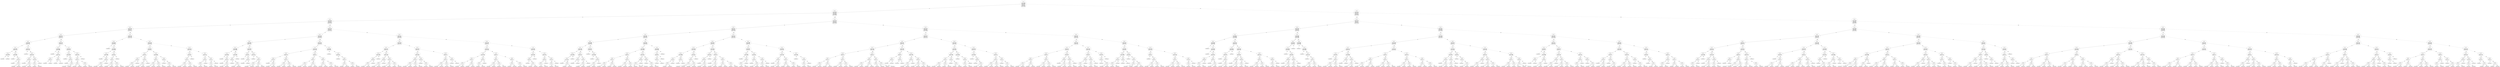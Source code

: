 digraph {
0 [label="q2 <= 0.5
--------------

q1 <= 0.5 : 2.658
q10 <= 0.5 : 2.846
q2 <= 0.5 : 2.532
q3 <= 0.5 : 2.642
q4 <= 0.5 : 2.721
q5 <= 0.5 : 2.767
q6 <= 0.5 : 2.79
q7 <= 0.5 : 2.816
q8 <= 0.5 : 2.831
q9 <= 0.5 : 2.854"];
1 [label="q3 <= 0.5
--------------

q1 <= 0.5 : 2.466
q10 <= 0.5 : 2.673
q3 <= 0.5 : 2.303
q4 <= 0.5 : 2.486
q5 <= 0.5 : 2.551
q6 <= 0.5 : 2.606
q7 <= 0.5 : 2.649
q8 <= 0.5 : 2.669
q9 <= 0.5 : 2.682"];
2 [label="q4 <= 0.5
--------------

q1 <= 0.5 : 2.382
q10 <= 0.5 : 2.565
q4 <= 0.5 : 2.211
q5 <= 0.5 : 2.359
q6 <= 0.5 : 2.434
q7 <= 0.5 : 2.513
q8 <= 0.5 : 2.576
q9 <= 0.5 : 2.594"];
3 [label="q5 <= 0.5
--------------

q1 <= 0.5 : 2.123
q10 <= 0.5 : 2.305
q5 <= 0.5 : 1.772
q6 <= 0.5 : 2.107
q7 <= 0.5 : 2.157
q8 <= 0.5 : 2.272
q9 <= 0.5 : 2.317"];
4 [label="q6 <= 0.5
--------------

q1 <= 0.5 : 2.025
q10 <= 0.5 : 2.211
q6 <= 0.5 : 1.712
q7 <= 0.5 : 1.891
q8 <= 0.5 : 2.119
q9 <= 0.5 : 2.171"];
5 [label="q7 <= 0.5
--------------

q1 <= 0.5 : 1.634
q10 <= 0.5 : 1.858
q7 <= 0.5 : 1.301
q8 <= 0.5 : 1.649
q9 <= 0.5 : 1.748"];
6 [label="q8 <= 0.5
--------------

q1 <= 0.5 : 1.286
q10 <= 0.5 : 1.354
q8 <= 0.5 : 1.026
q9 <= 0.5 : 1.172"];
7 [label="q9 <= 0.5
--------------

q1 <= 0.5 : 0.689
q10 <= 0.5 : 0.689
q9 <= 0.5 : 0.0"];
8 [label="process1_cmd_0"];
7 -> 8 [label="True"];
9 [label="process9_cmd_8"];
7 -> 9 [style="dashed", label="False"];
6 -> 7 [label="True"];
10 [label="q1 <= 0.5
--------------

q1 <= 0.5 : 0.857
q10 <= 0.5 : 0.857
q9 <= 0.5 : 0.857"];
11 [label="process8_cmd_7"];
10 -> 11 [label="True"];
12 [label="q9 <= 0.5
--------------

q10 <= 0.5 : 1.0
q9 <= 0.5 : 0.5"];
13 [label="process8_cmd_7"];
12 -> 13 [label="True"];
14 [label="q10 <= 0.5
--------------

q10 <= 0.5 : 0.0"];
15 [label="process9_cmd_8"];
14 -> 15 [label="True"];
16 [label="process1_cmd_0"];
14 -> 16 [style="dashed", label="False"];
12 -> 14 [style="dashed", label="False"];
10 -> 12 [style="dashed", label="False"];
6 -> 10 [style="dashed", label="False"];
5 -> 6 [label="True"];
17 [label="q1 <= 0.5
--------------

q1 <= 0.5 : 0.75
q10 <= 0.5 : 1.045
q8 <= 0.5 : 1.026
q9 <= 0.5 : 1.045"];
18 [label="process7_cmd_6"];
17 -> 18 [label="True"];
19 [label="q8 <= 0.5
--------------

q10 <= 0.5 : 1.156
q8 <= 0.5 : 0.811
q9 <= 0.5 : 1.156"];
20 [label="q10 <= 0.5
--------------

q10 <= 0.5 : 0.5
q9 <= 0.5 : 0.5"];
21 [label="process7_cmd_6"];
20 -> 21 [label="True"];
22 [label="q9 <= 0.5
--------------

q9 <= 0.5 : 0.0"];
23 [label="process7_cmd_6"];
22 -> 23 [label="True"];
24 [label="process1_cmd_0"];
22 -> 24 [style="dashed", label="False"];
20 -> 22 [style="dashed", label="False"];
19 -> 20 [label="True"];
25 [label="q10 <= 0.5
--------------

q10 <= 0.5 : 0.5
q9 <= 0.5 : 0.5"];
26 [label="q9 <= 0.5
--------------

q9 <= 0.5 : 0.0"];
27 [label="process8_cmd_7"];
26 -> 27 [label="True"];
28 [label="process1_cmd_0"];
26 -> 28 [style="dashed", label="False"];
25 -> 26 [label="True"];
29 [label="process1_cmd_0"];
25 -> 29 [style="dashed", label="False"];
19 -> 25 [style="dashed", label="False"];
17 -> 19 [style="dashed", label="False"];
5 -> 17 [style="dashed", label="False"];
4 -> 5 [label="True"];
30 [label="q1 <= 0.5
--------------

q1 <= 0.5 : 1.178
q10 <= 0.5 : 1.341
q7 <= 0.5 : 1.289
q8 <= 0.5 : 1.42
q9 <= 0.5 : 1.42"];
31 [label="q10 <= 0.5
--------------

q10 <= 0.5 : 0.8
q7 <= 0.5 : 0.835
q8 <= 0.5 : 0.969
q9 <= 0.5 : 0.969"];
32 [label="process6_cmd_5"];
31 -> 32 [label="True"];
33 [label="q7 <= 0.5
--------------

q7 <= 0.5 : 1.0
q8 <= 0.5 : 1.156
q9 <= 0.5 : 1.156"];
34 [label="q8 <= 0.5
--------------

q8 <= 0.5 : 0.0
q9 <= 0.5 : 1.0"];
35 [label="process6_cmd_5"];
34 -> 35 [label="True"];
36 [label="process8_cmd_7"];
34 -> 36 [style="dashed", label="False"];
33 -> 34 [label="True"];
37 [label="q9 <= 0.5
--------------

q8 <= 0.5 : 1.0
q9 <= 0.5 : 0.0"];
38 [label="process6_cmd_5"];
37 -> 38 [label="True"];
39 [label="process10_cmd_9"];
37 -> 39 [style="dashed", label="False"];
33 -> 37 [style="dashed", label="False"];
31 -> 33 [style="dashed", label="False"];
30 -> 31 [label="True"];
40 [label="q7 <= 0.5
--------------

q10 <= 0.5 : 1.149
q7 <= 0.5 : 0.921
q8 <= 0.5 : 1.149
q9 <= 0.5 : 1.149"];
41 [label="q10 <= 0.5
--------------

q10 <= 0.5 : 0.406
q8 <= 0.5 : 0.406
q9 <= 0.5 : 0.406"];
42 [label="process6_cmd_5"];
41 -> 42 [label="True"];
43 [label="q8 <= 0.5
--------------

q8 <= 0.5 : 0.5
q9 <= 0.5 : 0.5"];
44 [label="process6_cmd_5"];
43 -> 44 [label="True"];
45 [label="q9 <= 0.5
--------------

q9 <= 0.5 : 0.0"];
46 [label="process1_cmd_0"];
45 -> 46 [label="True"];
47 [label="process6_cmd_5"];
45 -> 47 [style="dashed", label="False"];
43 -> 45 [style="dashed", label="False"];
41 -> 43 [style="dashed", label="False"];
40 -> 41 [label="True"];
48 [label="q9 <= 0.5
--------------

q10 <= 0.5 : 1.156
q8 <= 0.5 : 1.156
q9 <= 0.5 : 0.75"];
49 [label="q10 <= 0.5
--------------

q10 <= 0.5 : 1.0
q8 <= 0.5 : 1.0"];
50 [label="q8 <= 0.5
--------------

q8 <= 0.5 : 0.0"];
51 [label="process7_cmd_6"];
50 -> 51 [label="True"];
52 [label="process6_cmd_5"];
50 -> 52 [style="dashed", label="False"];
49 -> 50 [label="True"];
53 [label="q8 <= 0.5
--------------

q8 <= 0.5 : 0.0"];
54 [label="process6_cmd_5"];
53 -> 54 [label="True"];
55 [label="process1_cmd_0"];
53 -> 55 [style="dashed", label="False"];
49 -> 53 [style="dashed", label="False"];
48 -> 49 [label="True"];
56 [label="process1_cmd_0"];
48 -> 56 [style="dashed", label="False"];
40 -> 48 [style="dashed", label="False"];
30 -> 40 [style="dashed", label="False"];
4 -> 30 [style="dashed", label="False"];
3 -> 4 [label="True"];
57 [label="q1 <= 0.5
--------------

q1 <= 0.5 : 1.023
q10 <= 0.5 : 1.223
q6 <= 0.5 : 1.163
q7 <= 0.5 : 1.245
q8 <= 0.5 : 1.239
q9 <= 0.5 : 1.245"];
58 [label="q10 <= 0.5
--------------

q10 <= 0.5 : 0.513
q6 <= 0.5 : 0.516
q7 <= 0.5 : 0.513
q8 <= 0.5 : 0.513
q9 <= 0.5 : 0.513"];
59 [label="process5_cmd_4"];
58 -> 59 [label="True"];
60 [label="q6 <= 0.5
--------------

q6 <= 0.5 : 0.802
q7 <= 0.5 : 0.802
q8 <= 0.5 : 0.802
q9 <= 0.5 : 0.802"];
61 [label="q7 <= 0.5
--------------

q7 <= 0.5 : 0.406
q8 <= 0.5 : 0.406
q9 <= 0.5 : 0.406"];
62 [label="process5_cmd_4"];
61 -> 62 [label="True"];
63 [label="q8 <= 0.5
--------------

q8 <= 0.5 : 0.5
q9 <= 0.5 : 0.5"];
64 [label="q9 <= 0.5
--------------

q9 <= 0.5 : 0.0"];
65 [label="process10_cmd_9"];
64 -> 65 [label="True"];
66 [label="process5_cmd_4"];
64 -> 66 [style="dashed", label="False"];
63 -> 64 [label="True"];
67 [label="process5_cmd_4"];
63 -> 67 [style="dashed", label="False"];
61 -> 63 [style="dashed", label="False"];
60 -> 61 [label="True"];
68 [label="q7 <= 0.5
--------------

q7 <= 0.5 : 0.75
q8 <= 0.5 : 0.811
q9 <= 0.5 : 0.811"];
69 [label="q8 <= 0.5
--------------

q8 <= 0.5 : 1.0
q9 <= 0.5 : 1.0"];
70 [label="q9 <= 0.5
--------------

q9 <= 0.5 : 0.0"];
71 [label="process5_cmd_4"];
70 -> 71 [label="True"];
72 [label="process9_cmd_8"];
70 -> 72 [style="dashed", label="False"];
69 -> 70 [label="True"];
73 [label="q9 <= 0.5
--------------

q9 <= 0.5 : 0.0"];
74 [label="process6_cmd_5"];
73 -> 74 [label="True"];
75 [label="process5_cmd_4"];
73 -> 75 [style="dashed", label="False"];
69 -> 73 [style="dashed", label="False"];
68 -> 69 [label="True"];
76 [label="process5_cmd_4"];
68 -> 76 [style="dashed", label="False"];
60 -> 68 [style="dashed", label="False"];
58 -> 60 [style="dashed", label="False"];
57 -> 58 [label="True"];
77 [label="q6 <= 0.5
--------------

q10 <= 0.5 : 1.285
q6 <= 0.5 : 1.245
q7 <= 0.5 : 1.389
q8 <= 0.5 : 1.316
q9 <= 0.5 : 1.389"];
78 [label="q10 <= 0.5
--------------

q10 <= 0.5 : 0.977
q7 <= 0.5 : 0.977
q8 <= 0.5 : 0.977
q9 <= 0.5 : 0.977"];
79 [label="q9 <= 0.5
--------------

q7 <= 0.5 : 1.0
q8 <= 0.5 : 1.0
q9 <= 0.5 : 0.811"];
80 [label="q7 <= 0.5
--------------

q7 <= 0.5 : 0.5
q8 <= 0.5 : 0.5"];
81 [label="q8 <= 0.5
--------------

q8 <= 0.5 : 0.0"];
82 [label="process5_cmd_4"];
81 -> 82 [label="True"];
83 [label="process1_cmd_0"];
81 -> 83 [style="dashed", label="False"];
80 -> 81 [label="True"];
84 [label="process1_cmd_0"];
80 -> 84 [style="dashed", label="False"];
79 -> 80 [label="True"];
85 [label="q7 <= 0.5
--------------

q7 <= 0.5 : 0.5
q8 <= 0.5 : 0.5"];
86 [label="q8 <= 0.5
--------------

q8 <= 0.5 : 0.0"];
87 [label="process1_cmd_0"];
86 -> 87 [label="True"];
88 [label="process5_cmd_4"];
86 -> 88 [style="dashed", label="False"];
85 -> 86 [label="True"];
89 [label="process5_cmd_4"];
85 -> 89 [style="dashed", label="False"];
79 -> 85 [style="dashed", label="False"];
78 -> 79 [label="True"];
90 [label="q7 <= 0.5
--------------

q7 <= 0.5 : 0.906
q8 <= 0.5 : 0.906
q9 <= 0.5 : 0.906"];
91 [label="q8 <= 0.5
--------------

q8 <= 0.5 : 1.0
q9 <= 0.5 : 1.0"];
92 [label="q9 <= 0.5
--------------

q9 <= 0.5 : 0.0"];
93 [label="process5_cmd_4"];
92 -> 93 [label="True"];
94 [label="process1_cmd_0"];
92 -> 94 [style="dashed", label="False"];
91 -> 92 [label="True"];
95 [label="q9 <= 0.5
--------------

q9 <= 0.5 : 0.0"];
96 [label="process1_cmd_0"];
95 -> 96 [label="True"];
97 [label="process5_cmd_4"];
95 -> 97 [style="dashed", label="False"];
91 -> 95 [style="dashed", label="False"];
90 -> 91 [label="True"];
98 [label="q8 <= 0.5
--------------

q8 <= 0.5 : 0.5
q9 <= 0.5 : 0.5"];
99 [label="process1_cmd_0"];
98 -> 99 [label="True"];
100 [label="q9 <= 0.5
--------------

q9 <= 0.5 : 0.0"];
101 [label="process5_cmd_4"];
100 -> 101 [label="True"];
102 [label="process1_cmd_0"];
100 -> 102 [style="dashed", label="False"];
98 -> 100 [style="dashed", label="False"];
90 -> 98 [style="dashed", label="False"];
78 -> 90 [style="dashed", label="False"];
77 -> 78 [label="True"];
103 [label="q10 <= 0.5
--------------

q10 <= 0.5 : 1.108
q7 <= 0.5 : 1.424
q8 <= 0.5 : 1.281
q9 <= 0.5 : 1.406"];
104 [label="q8 <= 0.5
--------------

q7 <= 0.5 : 0.811
q8 <= 0.5 : 0.5
q9 <= 0.5 : 0.811"];
105 [label="q7 <= 0.5
--------------

q7 <= 0.5 : 1.0
q9 <= 0.5 : 1.0"];
106 [label="q9 <= 0.5
--------------

q9 <= 0.5 : 0.0"];
107 [label="process6_cmd_5"];
106 -> 107 [label="True"];
108 [label="process5_cmd_4"];
106 -> 108 [style="dashed", label="False"];
105 -> 106 [label="True"];
109 [label="q9 <= 0.5
--------------

q9 <= 0.5 : 0.0"];
110 [label="process5_cmd_4"];
109 -> 110 [label="True"];
111 [label="process6_cmd_5"];
109 -> 111 [style="dashed", label="False"];
105 -> 109 [style="dashed", label="False"];
104 -> 105 [label="True"];
112 [label="process5_cmd_4"];
104 -> 112 [style="dashed", label="False"];
103 -> 104 [label="True"];
113 [label="q9 <= 0.5
--------------

q7 <= 0.5 : 1.25
q8 <= 0.5 : 1.25
q9 <= 0.5 : 1.156"];
114 [label="q7 <= 0.5
--------------

q7 <= 0.5 : 0.5
q8 <= 0.5 : 0.5"];
115 [label="q8 <= 0.5
--------------

q8 <= 0.5 : 0.0"];
116 [label="process1_cmd_0"];
115 -> 116 [label="True"];
117 [label="process5_cmd_4"];
115 -> 117 [style="dashed", label="False"];
114 -> 115 [label="True"];
118 [label="process5_cmd_4"];
114 -> 118 [style="dashed", label="False"];
113 -> 114 [label="True"];
119 [label="q8 <= 0.5
--------------

q7 <= 0.5 : 1.0
q8 <= 0.5 : 0.5"];
120 [label="q7 <= 0.5
--------------

q7 <= 0.5 : 0.0"];
121 [label="process5_cmd_4"];
120 -> 121 [label="True"];
122 [label="process7_cmd_6"];
120 -> 122 [style="dashed", label="False"];
119 -> 120 [label="True"];
123 [label="process1_cmd_0"];
119 -> 123 [style="dashed", label="False"];
113 -> 119 [style="dashed", label="False"];
103 -> 113 [style="dashed", label="False"];
77 -> 103 [style="dashed", label="False"];
57 -> 77 [style="dashed", label="False"];
3 -> 57 [style="dashed", label="False"];
2 -> 3 [label="True"];
124 [label="q1 <= 0.5
--------------

q1 <= 0.5 : 1.798
q10 <= 0.5 : 1.957
q5 <= 0.5 : 1.942
q6 <= 0.5 : 1.871
q7 <= 0.5 : 1.981
q8 <= 0.5 : 2.017
q9 <= 0.5 : 1.989"];
125 [label="q5 <= 0.5
--------------

q10 <= 0.5 : 1.584
q5 <= 0.5 : 1.508
q6 <= 0.5 : 1.532
q7 <= 0.5 : 1.595
q8 <= 0.5 : 1.647
q9 <= 0.5 : 1.564"];
126 [label="q6 <= 0.5
--------------

q10 <= 0.5 : 1.336
q6 <= 0.5 : 1.135
q7 <= 0.5 : 1.239
q8 <= 0.5 : 1.331
q9 <= 0.5 : 1.201"];
127 [label="q10 <= 0.5
--------------

q10 <= 0.5 : 0.566
q7 <= 0.5 : 0.566
q8 <= 0.5 : 0.566
q9 <= 0.5 : 0.566"];
128 [label="q7 <= 0.5
--------------

q7 <= 0.5 : 0.464
q8 <= 0.5 : 0.464
q9 <= 0.5 : 0.464"];
129 [label="process4_cmd_3"];
128 -> 129 [label="True"];
130 [label="q8 <= 0.5
--------------

q8 <= 0.5 : 0.5
q9 <= 0.5 : 0.5"];
131 [label="process4_cmd_3"];
130 -> 131 [label="True"];
132 [label="q9 <= 0.5
--------------

q9 <= 0.5 : 0.0"];
133 [label="process4_cmd_3"];
132 -> 133 [label="True"];
134 [label="process7_cmd_6"];
132 -> 134 [style="dashed", label="False"];
130 -> 132 [style="dashed", label="False"];
128 -> 130 [style="dashed", label="False"];
127 -> 128 [label="True"];
135 [label="q7 <= 0.5
--------------

q7 <= 0.5 : 0.406
q8 <= 0.5 : 0.406
q9 <= 0.5 : 0.406"];
136 [label="q8 <= 0.5
--------------

q8 <= 0.5 : 0.5
q9 <= 0.5 : 0.5"];
137 [label="process4_cmd_3"];
136 -> 137 [label="True"];
138 [label="q9 <= 0.5
--------------

q9 <= 0.5 : 0.0"];
139 [label="process4_cmd_3"];
138 -> 139 [label="True"];
140 [label="process10_cmd_9"];
138 -> 140 [style="dashed", label="False"];
136 -> 138 [style="dashed", label="False"];
135 -> 136 [label="True"];
141 [label="process4_cmd_3"];
135 -> 141 [style="dashed", label="False"];
127 -> 135 [style="dashed", label="False"];
126 -> 127 [label="True"];
142 [label="q9 <= 0.5
--------------

q10 <= 0.5 : 1.406
q7 <= 0.5 : 1.299
q8 <= 0.5 : 1.406
q9 <= 0.5 : 1.18"];
143 [label="q10 <= 0.5
--------------

q10 <= 0.5 : 0.5
q7 <= 0.5 : 0.5
q8 <= 0.5 : 0.811"];
144 [label="process4_cmd_3"];
143 -> 144 [label="True"];
145 [label="q7 <= 0.5
--------------

q7 <= 0.5 : 0.0
q8 <= 0.5 : 1.0"];
146 [label="process4_cmd_3"];
145 -> 146 [label="True"];
147 [label="process6_cmd_5"];
145 -> 147 [style="dashed", label="False"];
143 -> 145 [style="dashed", label="False"];
142 -> 143 [label="True"];
148 [label="q10 <= 0.5
--------------

q10 <= 0.5 : 1.0
q7 <= 0.5 : 1.156
q8 <= 0.5 : 1.156"];
149 [label="process6_cmd_5"];
148 -> 149 [label="True"];
150 [label="q7 <= 0.5
--------------

q7 <= 0.5 : 1.0
q8 <= 0.5 : 1.0"];
151 [label="q8 <= 0.5
--------------

q8 <= 0.5 : 0.0"];
152 [label="process4_cmd_3"];
151 -> 152 [label="True"];
153 [label="process10_cmd_9"];
151 -> 153 [style="dashed", label="False"];
150 -> 151 [label="True"];
154 [label="q8 <= 0.5
--------------

q8 <= 0.5 : 0.0"];
155 [label="process7_cmd_6"];
154 -> 155 [label="True"];
156 [label="process6_cmd_5"];
154 -> 156 [style="dashed", label="False"];
150 -> 154 [style="dashed", label="False"];
148 -> 150 [style="dashed", label="False"];
142 -> 148 [style="dashed", label="False"];
126 -> 142 [style="dashed", label="False"];
125 -> 126 [label="True"];
157 [label="q6 <= 0.5
--------------

q10 <= 0.5 : 1.437
q6 <= 0.5 : 1.384
q7 <= 0.5 : 1.491
q8 <= 0.5 : 1.499
q9 <= 0.5 : 1.437"];
158 [label="q7 <= 0.5
--------------

q10 <= 0.5 : 1.828
q7 <= 0.5 : 1.781
q8 <= 0.5 : 1.953
q9 <= 0.5 : 1.828"];
159 [label="q8 <= 0.5
--------------

q10 <= 0.5 : 1.5
q8 <= 0.5 : 1.156
q9 <= 0.5 : 1.5"];
160 [label="q10 <= 0.5
--------------

q10 <= 0.5 : 0.5
q9 <= 0.5 : 0.5"];
161 [label="process4_cmd_3"];
160 -> 161 [label="True"];
162 [label="q9 <= 0.5
--------------

q9 <= 0.5 : 0.0"];
163 [label="process4_cmd_3"];
162 -> 163 [label="True"];
164 [label="process10_cmd_9"];
162 -> 164 [style="dashed", label="False"];
160 -> 162 [style="dashed", label="False"];
159 -> 160 [label="True"];
165 [label="q10 <= 0.5
--------------

q10 <= 0.5 : 1.0
q9 <= 0.5 : 1.0"];
166 [label="q9 <= 0.5
--------------

q9 <= 0.5 : 0.0"];
167 [label="process5_cmd_4"];
166 -> 167 [label="True"];
168 [label="process8_cmd_7"];
166 -> 168 [style="dashed", label="False"];
165 -> 166 [label="True"];
169 [label="q9 <= 0.5
--------------

q9 <= 0.5 : 0.0"];
170 [label="process8_cmd_7"];
169 -> 170 [label="True"];
171 [label="process4_cmd_3"];
169 -> 171 [style="dashed", label="False"];
165 -> 169 [style="dashed", label="False"];
159 -> 165 [style="dashed", label="False"];
158 -> 159 [label="True"];
172 [label="q10 <= 0.5
--------------

q10 <= 0.5 : 1.5
q8 <= 0.5 : 1.5
q9 <= 0.5 : 1.5"];
173 [label="q8 <= 0.5
--------------

q8 <= 0.5 : 1.0
q9 <= 0.5 : 1.0"];
174 [label="q9 <= 0.5
--------------

q9 <= 0.5 : 0.0"];
175 [label="process5_cmd_4"];
174 -> 175 [label="True"];
176 [label="process7_cmd_6"];
174 -> 176 [style="dashed", label="False"];
173 -> 174 [label="True"];
177 [label="q9 <= 0.5
--------------

q9 <= 0.5 : 0.0"];
178 [label="process7_cmd_6"];
177 -> 178 [label="True"];
179 [label="process4_cmd_3"];
177 -> 179 [style="dashed", label="False"];
173 -> 177 [style="dashed", label="False"];
172 -> 173 [label="True"];
180 [label="q8 <= 0.5
--------------

q8 <= 0.5 : 1.0
q9 <= 0.5 : 1.0"];
181 [label="q9 <= 0.5
--------------

q9 <= 0.5 : 0.0"];
182 [label="process7_cmd_6"];
181 -> 182 [label="True"];
183 [label="process4_cmd_3"];
181 -> 183 [style="dashed", label="False"];
180 -> 181 [label="True"];
184 [label="q9 <= 0.5
--------------

q9 <= 0.5 : 0.0"];
185 [label="process4_cmd_3"];
184 -> 185 [label="True"];
186 [label="process10_cmd_9"];
184 -> 186 [style="dashed", label="False"];
180 -> 184 [style="dashed", label="False"];
172 -> 180 [style="dashed", label="False"];
158 -> 172 [style="dashed", label="False"];
157 -> 158 [label="True"];
187 [label="q10 <= 0.5
--------------

q10 <= 0.5 : 0.531
q7 <= 0.5 : 0.531
q8 <= 0.5 : 0.544
q9 <= 0.5 : 0.544"];
188 [label="process4_cmd_3"];
187 -> 188 [label="True"];
189 [label="q7 <= 0.5
--------------

q7 <= 0.5 : 0.75
q8 <= 0.5 : 0.811
q9 <= 0.5 : 0.811"];
190 [label="process4_cmd_3"];
189 -> 190 [label="True"];
191 [label="q8 <= 0.5
--------------

q8 <= 0.5 : 1.0
q9 <= 0.5 : 1.0"];
192 [label="q9 <= 0.5
--------------

q9 <= 0.5 : 0.0"];
193 [label="process4_cmd_3"];
192 -> 193 [label="True"];
194 [label="process10_cmd_9"];
192 -> 194 [style="dashed", label="False"];
191 -> 192 [label="True"];
195 [label="q9 <= 0.5
--------------

q9 <= 0.5 : 0.0"];
196 [label="process8_cmd_7"];
195 -> 196 [label="True"];
197 [label="process4_cmd_3"];
195 -> 197 [style="dashed", label="False"];
191 -> 195 [style="dashed", label="False"];
189 -> 191 [style="dashed", label="False"];
187 -> 189 [style="dashed", label="False"];
157 -> 187 [style="dashed", label="False"];
125 -> 157 [style="dashed", label="False"];
124 -> 125 [label="True"];
198 [label="q6 <= 0.5
--------------

q10 <= 0.5 : 1.777
q5 <= 0.5 : 1.809
q6 <= 0.5 : 1.639
q7 <= 0.5 : 1.797
q8 <= 0.5 : 1.836
q9 <= 0.5 : 1.854"];
199 [label="q7 <= 0.5
--------------

q10 <= 0.5 : 1.703
q5 <= 0.5 : 1.588
q7 <= 0.5 : 1.563
q8 <= 0.5 : 1.64
q9 <= 0.5 : 1.703"];
200 [label="q5 <= 0.5
--------------

q10 <= 0.5 : 1.578
q5 <= 0.5 : 1.147
q8 <= 0.5 : 1.352
q9 <= 0.5 : 1.477"];
201 [label="q10 <= 0.5
--------------

q10 <= 0.5 : 0.406
q8 <= 0.5 : 0.406
q9 <= 0.5 : 0.406"];
202 [label="q8 <= 0.5
--------------

q8 <= 0.5 : 0.5
q9 <= 0.5 : 0.5"];
203 [label="q9 <= 0.5
--------------

q9 <= 0.5 : 0.0"];
204 [label="process4_cmd_3"];
203 -> 204 [label="True"];
205 [label="process1_cmd_0"];
203 -> 205 [style="dashed", label="False"];
202 -> 203 [label="True"];
206 [label="process4_cmd_3"];
202 -> 206 [style="dashed", label="False"];
201 -> 202 [label="True"];
207 [label="process4_cmd_3"];
201 -> 207 [style="dashed", label="False"];
200 -> 201 [label="True"];
208 [label="q8 <= 0.5
--------------

q10 <= 0.5 : 1.406
q8 <= 0.5 : 1.156
q9 <= 0.5 : 1.406"];
209 [label="q10 <= 0.5
--------------

q10 <= 0.5 : 0.5
q9 <= 0.5 : 0.5"];
210 [label="q9 <= 0.5
--------------

q9 <= 0.5 : 0.0"];
211 [label="process5_cmd_4"];
210 -> 211 [label="True"];
212 [label="process1_cmd_0"];
210 -> 212 [style="dashed", label="False"];
209 -> 210 [label="True"];
213 [label="process1_cmd_0"];
209 -> 213 [style="dashed", label="False"];
208 -> 209 [label="True"];
214 [label="q10 <= 0.5
--------------

q10 <= 0.5 : 1.0
q9 <= 0.5 : 1.0"];
215 [label="q9 <= 0.5
--------------

q9 <= 0.5 : 0.0"];
216 [label="process4_cmd_3"];
215 -> 216 [label="True"];
217 [label="process8_cmd_7"];
215 -> 217 [style="dashed", label="False"];
214 -> 215 [label="True"];
218 [label="q9 <= 0.5
--------------

q9 <= 0.5 : 0.0"];
219 [label="process8_cmd_7"];
218 -> 219 [label="True"];
220 [label="process1_cmd_0"];
218 -> 220 [style="dashed", label="False"];
214 -> 218 [style="dashed", label="False"];
208 -> 214 [style="dashed", label="False"];
200 -> 208 [style="dashed", label="False"];
199 -> 200 [label="True"];
221 [label="q8 <= 0.5
--------------

q10 <= 0.5 : 1.453
q5 <= 0.5 : 1.453
q8 <= 0.5 : 1.43
q9 <= 0.5 : 1.43"];
222 [label="q5 <= 0.5
--------------

q10 <= 0.5 : 1.156
q5 <= 0.5 : 0.906
q9 <= 0.5 : 1.156"];
223 [label="q10 <= 0.5
--------------

q10 <= 0.5 : 1.0
q9 <= 0.5 : 1.0"];
224 [label="q9 <= 0.5
--------------

q9 <= 0.5 : 0.0"];
225 [label="process1_cmd_0"];
224 -> 225 [label="True"];
226 [label="process4_cmd_3"];
224 -> 226 [style="dashed", label="False"];
223 -> 224 [label="True"];
227 [label="q9 <= 0.5
--------------

q9 <= 0.5 : 0.0"];
228 [label="process4_cmd_3"];
227 -> 228 [label="True"];
229 [label="process1_cmd_0"];
227 -> 229 [style="dashed", label="False"];
223 -> 227 [style="dashed", label="False"];
222 -> 223 [label="True"];
230 [label="q10 <= 0.5
--------------

q10 <= 0.5 : 0.5
q9 <= 0.5 : 0.5"];
231 [label="process4_cmd_3"];
230 -> 231 [label="True"];
232 [label="q9 <= 0.5
--------------

q9 <= 0.5 : 0.0"];
233 [label="process7_cmd_6"];
232 -> 233 [label="True"];
234 [label="process4_cmd_3"];
232 -> 234 [style="dashed", label="False"];
230 -> 232 [style="dashed", label="False"];
222 -> 230 [style="dashed", label="False"];
221 -> 222 [label="True"];
235 [label="q10 <= 0.5
--------------

q10 <= 0.5 : 1.25
q5 <= 0.5 : 1.5
q9 <= 0.5 : 1.5"];
236 [label="q5 <= 0.5
--------------

q5 <= 0.5 : 1.0
q9 <= 0.5 : 1.0"];
237 [label="q9 <= 0.5
--------------

q9 <= 0.5 : 0.0"];
238 [label="process1_cmd_0"];
237 -> 238 [label="True"];
239 [label="process7_cmd_6"];
237 -> 239 [style="dashed", label="False"];
236 -> 237 [label="True"];
240 [label="q9 <= 0.5
--------------

q9 <= 0.5 : 0.0"];
241 [label="process7_cmd_6"];
240 -> 241 [label="True"];
242 [label="process4_cmd_3"];
240 -> 242 [style="dashed", label="False"];
236 -> 240 [style="dashed", label="False"];
235 -> 236 [label="True"];
243 [label="q5 <= 0.5
--------------

q5 <= 0.5 : 0.0
q9 <= 0.5 : 1.0"];
244 [label="process4_cmd_3"];
243 -> 244 [label="True"];
245 [label="process1_cmd_0"];
243 -> 245 [style="dashed", label="False"];
235 -> 243 [style="dashed", label="False"];
221 -> 235 [style="dashed", label="False"];
199 -> 221 [style="dashed", label="False"];
198 -> 199 [label="True"];
246 [label="q10 <= 0.5
--------------

q10 <= 0.5 : 1.334
q5 <= 0.5 : 1.455
q7 <= 0.5 : 1.523
q8 <= 0.5 : 1.523
q9 <= 0.5 : 1.5"];
247 [label="q5 <= 0.5
--------------

q5 <= 0.5 : 1.43
q7 <= 0.5 : 1.483
q8 <= 0.5 : 1.531
q9 <= 0.5 : 1.483"];
248 [label="q7 <= 0.5
--------------

q7 <= 0.5 : 0.906
q8 <= 0.5 : 1.156
q9 <= 0.5 : 1.156"];
249 [label="q8 <= 0.5
--------------

q8 <= 0.5 : 1.0
q9 <= 0.5 : 1.0"];
250 [label="q9 <= 0.5
--------------

q9 <= 0.5 : 0.0"];
251 [label="process4_cmd_3"];
250 -> 251 [label="True"];
252 [label="process6_cmd_5"];
250 -> 252 [style="dashed", label="False"];
249 -> 250 [label="True"];
253 [label="q9 <= 0.5
--------------

q9 <= 0.5 : 0.0"];
254 [label="process6_cmd_5"];
253 -> 254 [label="True"];
255 [label="process4_cmd_3"];
253 -> 255 [style="dashed", label="False"];
249 -> 253 [style="dashed", label="False"];
248 -> 249 [label="True"];
256 [label="q8 <= 0.5
--------------

q8 <= 0.5 : 0.5
q9 <= 0.5 : 0.5"];
257 [label="q9 <= 0.5
--------------

q9 <= 0.5 : 0.0"];
258 [label="process6_cmd_5"];
257 -> 258 [label="True"];
259 [label="process1_cmd_0"];
257 -> 259 [style="dashed", label="False"];
256 -> 257 [label="True"];
260 [label="process6_cmd_5"];
256 -> 260 [style="dashed", label="False"];
248 -> 256 [style="dashed", label="False"];
247 -> 248 [label="True"];
261 [label="q7 <= 0.5
--------------

q7 <= 0.5 : 1.25
q8 <= 0.5 : 1.5
q9 <= 0.5 : 1.5"];
262 [label="q8 <= 0.5
--------------

q8 <= 0.5 : 1.0
q9 <= 0.5 : 1.0"];
263 [label="q9 <= 0.5
--------------

q9 <= 0.5 : 0.0"];
264 [label="process4_cmd_3"];
263 -> 264 [label="True"];
265 [label="process6_cmd_5"];
263 -> 265 [style="dashed", label="False"];
262 -> 263 [label="True"];
266 [label="q9 <= 0.5
--------------

q9 <= 0.5 : 0.0"];
267 [label="process6_cmd_5"];
266 -> 267 [label="True"];
268 [label="process1_cmd_0"];
266 -> 268 [style="dashed", label="False"];
262 -> 266 [style="dashed", label="False"];
261 -> 262 [label="True"];
269 [label="q8 <= 0.5
--------------

q8 <= 0.5 : 1.0
q9 <= 0.5 : 1.0"];
270 [label="q9 <= 0.5
--------------

q9 <= 0.5 : 0.0"];
271 [label="process4_cmd_3"];
270 -> 271 [label="True"];
272 [label="process1_cmd_0"];
270 -> 272 [style="dashed", label="False"];
269 -> 270 [label="True"];
273 [label="q9 <= 0.5
--------------

q9 <= 0.5 : 0.0"];
274 [label="process1_cmd_0"];
273 -> 274 [label="True"];
275 [label="process4_cmd_3"];
273 -> 275 [style="dashed", label="False"];
269 -> 273 [style="dashed", label="False"];
261 -> 269 [style="dashed", label="False"];
247 -> 261 [style="dashed", label="False"];
246 -> 247 [label="True"];
276 [label="q7 <= 0.5
--------------

q5 <= 0.5 : 1.008
q7 <= 0.5 : 0.975
q8 <= 0.5 : 1.008
q9 <= 0.5 : 1.055"];
277 [label="q5 <= 0.5
--------------

q5 <= 0.5 : 0.406
q8 <= 0.5 : 0.406
q9 <= 0.5 : 0.406"];
278 [label="q8 <= 0.5
--------------

q8 <= 0.5 : 0.5
q9 <= 0.5 : 0.5"];
279 [label="process1_cmd_0"];
278 -> 279 [label="True"];
280 [label="q9 <= 0.5
--------------

q9 <= 0.5 : 0.0"];
281 [label="process1_cmd_0"];
280 -> 281 [label="True"];
282 [label="process4_cmd_3"];
280 -> 282 [style="dashed", label="False"];
278 -> 280 [style="dashed", label="False"];
277 -> 278 [label="True"];
283 [label="process1_cmd_0"];
277 -> 283 [style="dashed", label="False"];
276 -> 277 [label="True"];
284 [label="q5 <= 0.5
--------------

q5 <= 0.5 : 0.811
q8 <= 0.5 : 1.25
q9 <= 0.5 : 1.156"];
285 [label="q8 <= 0.5
--------------

q8 <= 0.5 : 0.5
q9 <= 0.5 : 0.5"];
286 [label="q9 <= 0.5
--------------

q9 <= 0.5 : 0.0"];
287 [label="process6_cmd_5"];
286 -> 287 [label="True"];
288 [label="process1_cmd_0"];
286 -> 288 [style="dashed", label="False"];
285 -> 286 [label="True"];
289 [label="process1_cmd_0"];
285 -> 289 [style="dashed", label="False"];
284 -> 285 [label="True"];
290 [label="q8 <= 0.5
--------------

q8 <= 0.5 : 0.5
q9 <= 0.5 : 0.5"];
291 [label="q9 <= 0.5
--------------

q9 <= 0.5 : 0.0"];
292 [label="process4_cmd_3"];
291 -> 292 [label="True"];
293 [label="process1_cmd_0"];
291 -> 293 [style="dashed", label="False"];
290 -> 291 [label="True"];
294 [label="process4_cmd_3"];
290 -> 294 [style="dashed", label="False"];
284 -> 290 [style="dashed", label="False"];
276 -> 284 [style="dashed", label="False"];
246 -> 276 [style="dashed", label="False"];
198 -> 246 [style="dashed", label="False"];
124 -> 198 [style="dashed", label="False"];
2 -> 124 [style="dashed", label="False"];
1 -> 2 [label="True"];
295 [label="q1 <= 0.5
--------------

q1 <= 0.5 : 1.708
q10 <= 0.5 : 1.95
q4 <= 0.5 : 1.873
q5 <= 0.5 : 1.879
q6 <= 0.5 : 1.918
q7 <= 0.5 : 1.935
q8 <= 0.5 : 1.907
q9 <= 0.5 : 1.934"];
296 [label="q5 <= 0.5
--------------

q10 <= 0.5 : 1.47
q4 <= 0.5 : 1.38
q5 <= 0.5 : 1.369
q6 <= 0.5 : 1.41
q7 <= 0.5 : 1.444
q8 <= 0.5 : 1.388
q9 <= 0.5 : 1.402"];
297 [label="q4 <= 0.5
--------------

q10 <= 0.5 : 1.102
q4 <= 0.5 : 0.932
q6 <= 0.5 : 1.053
q7 <= 0.5 : 1.073
q8 <= 0.5 : 1.073
q9 <= 0.5 : 1.042"];
298 [label="q9 <= 0.5
--------------

q10 <= 0.5 : 0.951
q6 <= 0.5 : 0.855
q7 <= 0.5 : 0.951
q8 <= 0.5 : 0.951
q9 <= 0.5 : 0.84"];
299 [label="q6 <= 0.5
--------------

q10 <= 0.5 : 1.209
q6 <= 0.5 : 1.026
q7 <= 0.5 : 1.229
q8 <= 0.5 : 1.229"];
300 [label="q10 <= 0.5
--------------

q10 <= 0.5 : 0.394
q7 <= 0.5 : 0.464
q8 <= 0.5 : 0.464"];
301 [label="q7 <= 0.5
--------------

q7 <= 0.5 : 0.667
q8 <= 0.5 : 0.667"];
302 [label="process3_cmd_2"];
301 -> 302 [label="True"];
303 [label="q8 <= 0.5
--------------

q8 <= 0.5 : 0.0"];
304 [label="process3_cmd_2"];
303 -> 304 [label="True"];
305 [label="process7_cmd_6"];
303 -> 305 [style="dashed", label="False"];
301 -> 303 [style="dashed", label="False"];
300 -> 301 [label="True"];
306 [label="process3_cmd_2"];
300 -> 306 [style="dashed", label="False"];
299 -> 300 [label="True"];
307 [label="q10 <= 0.5
--------------

q10 <= 0.5 : 1.25
q7 <= 0.5 : 1.25
q8 <= 0.5 : 1.25"];
308 [label="q7 <= 0.5
--------------

q7 <= 0.5 : 0.0
q8 <= 0.5 : 1.0"];
309 [label="process3_cmd_2"];
308 -> 309 [label="True"];
310 [label="process6_cmd_5"];
308 -> 310 [style="dashed", label="False"];
307 -> 308 [label="True"];
311 [label="q7 <= 0.5
--------------

q7 <= 0.5 : 0.5
q8 <= 0.5 : 1.0"];
312 [label="q8 <= 0.5
--------------

q8 <= 0.5 : 0.0"];
313 [label="process6_cmd_5"];
312 -> 313 [label="True"];
314 [label="process8_cmd_7"];
312 -> 314 [style="dashed", label="False"];
311 -> 312 [label="True"];
315 [label="process3_cmd_2"];
311 -> 315 [style="dashed", label="False"];
307 -> 311 [style="dashed", label="False"];
299 -> 307 [style="dashed", label="False"];
298 -> 299 [label="True"];
316 [label="q10 <= 0.5
--------------

q10 <= 0.5 : 0.272
q6 <= 0.5 : 0.272
q7 <= 0.5 : 0.272
q8 <= 0.5 : 0.272"];
317 [label="process3_cmd_2"];
316 -> 317 [label="True"];
318 [label="q6 <= 0.5
--------------

q6 <= 0.5 : 0.406
q7 <= 0.5 : 0.406
q8 <= 0.5 : 0.406"];
319 [label="process3_cmd_2"];
318 -> 319 [label="True"];
320 [label="q7 <= 0.5
--------------

q7 <= 0.5 : 0.5
q8 <= 0.5 : 0.5"];
321 [label="q8 <= 0.5
--------------

q8 <= 0.5 : 0.0"];
322 [label="process9_cmd_8"];
321 -> 322 [label="True"];
323 [label="process3_cmd_2"];
321 -> 323 [style="dashed", label="False"];
320 -> 321 [label="True"];
324 [label="process3_cmd_2"];
320 -> 324 [style="dashed", label="False"];
318 -> 320 [style="dashed", label="False"];
316 -> 318 [style="dashed", label="False"];
298 -> 316 [style="dashed", label="False"];
297 -> 298 [label="True"];
325 [label="q7 <= 0.5
--------------

q10 <= 0.5 : 0.811
q6 <= 0.5 : 0.796
q7 <= 0.5 : 0.749
q8 <= 0.5 : 0.749
q9 <= 0.5 : 0.796"];
326 [label="q8 <= 0.5
--------------

q10 <= 0.5 : 0.954
q6 <= 0.5 : 0.954
q8 <= 0.5 : 0.906
q9 <= 0.5 : 0.954"];
327 [label="q10 <= 0.5
--------------

q10 <= 0.5 : 1.0
q6 <= 0.5 : 1.0
q9 <= 0.5 : 1.0"];
328 [label="q6 <= 0.5
--------------

q6 <= 0.5 : 1.0
q9 <= 0.5 : 1.0"];
329 [label="q9 <= 0.5
--------------

q9 <= 0.5 : 0.0"];
330 [label="process3_cmd_2"];
329 -> 330 [label="True"];
331 [label="process4_cmd_3"];
329 -> 331 [style="dashed", label="False"];
328 -> 329 [label="True"];
332 [label="q9 <= 0.5
--------------

q9 <= 0.5 : 0.0"];
333 [label="process4_cmd_3"];
332 -> 333 [label="True"];
334 [label="process3_cmd_2"];
332 -> 334 [style="dashed", label="False"];
328 -> 332 [style="dashed", label="False"];
327 -> 328 [label="True"];
335 [label="q6 <= 0.5
--------------

q6 <= 0.5 : 1.0
q9 <= 0.5 : 1.0"];
336 [label="q9 <= 0.5
--------------

q9 <= 0.5 : 0.0"];
337 [label="process3_cmd_2"];
336 -> 337 [label="True"];
338 [label="process4_cmd_3"];
336 -> 338 [style="dashed", label="False"];
335 -> 336 [label="True"];
339 [label="q9 <= 0.5
--------------

q9 <= 0.5 : 0.0"];
340 [label="process4_cmd_3"];
339 -> 340 [label="True"];
341 [label="process3_cmd_2"];
339 -> 341 [style="dashed", label="False"];
335 -> 339 [style="dashed", label="False"];
327 -> 335 [style="dashed", label="False"];
326 -> 327 [label="True"];
342 [label="q10 <= 0.5
--------------

q10 <= 0.5 : 0.811
q6 <= 0.5 : 0.811
q9 <= 0.5 : 0.811"];
343 [label="q6 <= 0.5
--------------

q6 <= 0.5 : 0.5
q9 <= 0.5 : 0.5"];
344 [label="q9 <= 0.5
--------------

q9 <= 0.5 : 0.0"];
345 [label="process4_cmd_3"];
344 -> 345 [label="True"];
346 [label="process3_cmd_2"];
344 -> 346 [style="dashed", label="False"];
343 -> 344 [label="True"];
347 [label="process3_cmd_2"];
343 -> 347 [style="dashed", label="False"];
342 -> 343 [label="True"];
348 [label="q6 <= 0.5
--------------

q6 <= 0.5 : 0.5
q9 <= 0.5 : 0.5"];
349 [label="process3_cmd_2"];
348 -> 349 [label="True"];
350 [label="q9 <= 0.5
--------------

q9 <= 0.5 : 0.0"];
351 [label="process3_cmd_2"];
350 -> 351 [label="True"];
352 [label="process4_cmd_3"];
350 -> 352 [style="dashed", label="False"];
348 -> 350 [style="dashed", label="False"];
342 -> 348 [style="dashed", label="False"];
326 -> 342 [style="dashed", label="False"];
325 -> 326 [label="True"];
353 [label="q6 <= 0.5
--------------

q10 <= 0.5 : 0.544
q6 <= 0.5 : 0.406
q8 <= 0.5 : 0.406
q9 <= 0.5 : 0.406"];
354 [label="q8 <= 0.5
--------------

q10 <= 0.5 : 0.811
q8 <= 0.5 : 0.5
q9 <= 0.5 : 0.5"];
355 [label="q9 <= 0.5
--------------

q10 <= 0.5 : 1.0
q9 <= 0.5 : 0.0"];
356 [label="process4_cmd_3"];
355 -> 356 [label="True"];
357 [label="process3_cmd_2"];
355 -> 357 [style="dashed", label="False"];
354 -> 355 [label="True"];
358 [label="process3_cmd_2"];
354 -> 358 [style="dashed", label="False"];
353 -> 354 [label="True"];
359 [label="process3_cmd_2"];
353 -> 359 [style="dashed", label="False"];
325 -> 353 [style="dashed", label="False"];
297 -> 325 [style="dashed", label="False"];
296 -> 297 [label="True"];
360 [label="q8 <= 0.5
--------------

q10 <= 0.5 : 1.498
q4 <= 0.5 : 1.41
q6 <= 0.5 : 1.483
q7 <= 0.5 : 1.482
q8 <= 0.5 : 1.401
q9 <= 0.5 : 1.454"];
361 [label="q4 <= 0.5
--------------

q10 <= 0.5 : 1.662
q4 <= 0.5 : 1.501
q6 <= 0.5 : 1.662
q7 <= 0.5 : 1.56
q9 <= 0.5 : 1.521"];
362 [label="q10 <= 0.5
--------------

q10 <= 0.5 : 1.008
q6 <= 0.5 : 1.055
q7 <= 0.5 : 1.008
q9 <= 0.5 : 1.008"];
363 [label="q6 <= 0.5
--------------

q6 <= 0.5 : 0.906
q7 <= 0.5 : 0.906
q9 <= 0.5 : 0.906"];
364 [label="q7 <= 0.5
--------------

q7 <= 0.5 : 0.5
q9 <= 0.5 : 0.5"];
365 [label="q9 <= 0.5
--------------

q9 <= 0.5 : 0.0"];
366 [label="process3_cmd_2"];
365 -> 366 [label="True"];
367 [label="process5_cmd_4"];
365 -> 367 [style="dashed", label="False"];
364 -> 365 [label="True"];
368 [label="process3_cmd_2"];
364 -> 368 [style="dashed", label="False"];
363 -> 364 [label="True"];
369 [label="q9 <= 0.5
--------------

q7 <= 0.5 : 1.0
q9 <= 0.5 : 0.0"];
370 [label="process5_cmd_4"];
369 -> 370 [label="True"];
371 [label="process3_cmd_2"];
369 -> 371 [style="dashed", label="False"];
363 -> 369 [style="dashed", label="False"];
362 -> 363 [label="True"];
372 [label="q6 <= 0.5
--------------

q6 <= 0.5 : 0.75
q7 <= 0.5 : 0.811
q9 <= 0.5 : 0.811"];
373 [label="q7 <= 0.5
--------------

q7 <= 0.5 : 1.0
q9 <= 0.5 : 1.0"];
374 [label="q9 <= 0.5
--------------

q9 <= 0.5 : 0.0"];
375 [label="process5_cmd_4"];
374 -> 375 [label="True"];
376 [label="process3_cmd_2"];
374 -> 376 [style="dashed", label="False"];
373 -> 374 [label="True"];
377 [label="q9 <= 0.5
--------------

q9 <= 0.5 : 0.0"];
378 [label="process3_cmd_2"];
377 -> 378 [label="True"];
379 [label="process10_cmd_9"];
377 -> 379 [style="dashed", label="False"];
373 -> 377 [style="dashed", label="False"];
372 -> 373 [label="True"];
380 [label="process3_cmd_2"];
372 -> 380 [style="dashed", label="False"];
362 -> 372 [style="dashed", label="False"];
361 -> 362 [label="True"];
381 [label="q9 <= 0.5
--------------

q10 <= 0.5 : 1.828
q6 <= 0.5 : 1.656
q7 <= 0.5 : 1.602
q9 <= 0.5 : 1.483"];
382 [label="q7 <= 0.5
--------------

q10 <= 0.5 : 1.25
q6 <= 0.5 : 1.25
q7 <= 0.5 : 0.406"];
383 [label="q10 <= 0.5
--------------

q10 <= 0.5 : 0.5
q6 <= 0.5 : 0.5"];
384 [label="process4_cmd_3"];
383 -> 384 [label="True"];
385 [label="q6 <= 0.5
--------------

q6 <= 0.5 : 0.0"];
386 [label="process5_cmd_4"];
385 -> 386 [label="True"];
387 [label="process4_cmd_3"];
385 -> 387 [style="dashed", label="False"];
383 -> 385 [style="dashed", label="False"];
382 -> 383 [label="True"];
388 [label="process3_cmd_2"];
382 -> 388 [style="dashed", label="False"];
381 -> 382 [label="True"];
389 [label="q10 <= 0.5
--------------

q10 <= 0.5 : 1.25
q6 <= 0.5 : 1.25
q7 <= 0.5 : 1.5"];
390 [label="q6 <= 0.5
--------------

q6 <= 0.5 : 0.5
q7 <= 0.5 : 1.0"];
391 [label="process5_cmd_4"];
390 -> 391 [label="True"];
392 [label="q7 <= 0.5
--------------

q7 <= 0.5 : 0.0"];
393 [label="process3_cmd_2"];
392 -> 393 [label="True"];
394 [label="process9_cmd_8"];
392 -> 394 [style="dashed", label="False"];
390 -> 392 [style="dashed", label="False"];
389 -> 390 [label="True"];
395 [label="q6 <= 0.5
--------------

q6 <= 0.5 : 1.0
q7 <= 0.5 : 1.0"];
396 [label="q7 <= 0.5
--------------

q7 <= 0.5 : 0.0"];
397 [label="process9_cmd_8"];
396 -> 397 [label="True"];
398 [label="process3_cmd_2"];
396 -> 398 [style="dashed", label="False"];
395 -> 396 [label="True"];
399 [label="q7 <= 0.5
--------------

q7 <= 0.5 : 0.0"];
400 [label="process3_cmd_2"];
399 -> 400 [label="True"];
401 [label="process9_cmd_8"];
399 -> 401 [style="dashed", label="False"];
395 -> 399 [style="dashed", label="False"];
389 -> 395 [style="dashed", label="False"];
381 -> 389 [style="dashed", label="False"];
361 -> 381 [style="dashed", label="False"];
360 -> 361 [label="True"];
402 [label="q6 <= 0.5
--------------

q10 <= 0.5 : 0.965
q4 <= 0.5 : 0.958
q6 <= 0.5 : 0.941
q7 <= 0.5 : 1.027
q9 <= 0.5 : 1.027"];
403 [label="q10 <= 0.5
--------------

q10 <= 0.5 : 0.677
q4 <= 0.5 : 0.677
q7 <= 0.5 : 0.677
q9 <= 0.5 : 0.677"];
404 [label="q4 <= 0.5
--------------

q4 <= 0.5 : 0.406
q7 <= 0.5 : 0.406
q9 <= 0.5 : 0.406"];
405 [label="process3_cmd_2"];
404 -> 405 [label="True"];
406 [label="q7 <= 0.5
--------------

q7 <= 0.5 : 0.5
q9 <= 0.5 : 0.5"];
407 [label="q9 <= 0.5
--------------

q9 <= 0.5 : 0.0"];
408 [label="process3_cmd_2"];
407 -> 408 [label="True"];
409 [label="process5_cmd_4"];
407 -> 409 [style="dashed", label="False"];
406 -> 407 [label="True"];
410 [label="process3_cmd_2"];
406 -> 410 [style="dashed", label="False"];
404 -> 406 [style="dashed", label="False"];
403 -> 404 [label="True"];
411 [label="q4 <= 0.5
--------------

q4 <= 0.5 : 0.811
q7 <= 0.5 : 0.811
q9 <= 0.5 : 0.811"];
412 [label="q7 <= 0.5
--------------

q7 <= 0.5 : 0.5
q9 <= 0.5 : 0.5"];
413 [label="process3_cmd_2"];
412 -> 413 [label="True"];
414 [label="q9 <= 0.5
--------------

q9 <= 0.5 : 0.0"];
415 [label="process5_cmd_4"];
414 -> 415 [label="True"];
416 [label="process3_cmd_2"];
414 -> 416 [style="dashed", label="False"];
412 -> 414 [style="dashed", label="False"];
411 -> 412 [label="True"];
417 [label="q7 <= 0.5
--------------

q7 <= 0.5 : 0.5
q9 <= 0.5 : 0.5"];
418 [label="q9 <= 0.5
--------------

q9 <= 0.5 : 0.0"];
419 [label="process3_cmd_2"];
418 -> 419 [label="True"];
420 [label="process5_cmd_4"];
418 -> 420 [style="dashed", label="False"];
417 -> 418 [label="True"];
421 [label="process3_cmd_2"];
417 -> 421 [style="dashed", label="False"];
411 -> 417 [style="dashed", label="False"];
403 -> 411 [style="dashed", label="False"];
402 -> 403 [label="True"];
422 [label="q10 <= 0.5
--------------

q10 <= 0.5 : 0.921
q4 <= 0.5 : 0.921
q7 <= 0.5 : 1.061
q9 <= 0.5 : 1.046"];
423 [label="q4 <= 0.5
--------------

q4 <= 0.5 : 0.906
q7 <= 0.5 : 1.156
q9 <= 0.5 : 1.156"];
424 [label="q7 <= 0.5
--------------

q7 <= 0.5 : 0.5
q9 <= 0.5 : 0.5"];
425 [label="process3_cmd_2"];
424 -> 425 [label="True"];
426 [label="q9 <= 0.5
--------------

q9 <= 0.5 : 0.0"];
427 [label="process5_cmd_4"];
426 -> 427 [label="True"];
428 [label="process3_cmd_2"];
426 -> 428 [style="dashed", label="False"];
424 -> 426 [style="dashed", label="False"];
423 -> 424 [label="True"];
429 [label="q7 <= 0.5
--------------

q7 <= 0.5 : 1.0
q9 <= 0.5 : 1.0"];
430 [label="q9 <= 0.5
--------------

q9 <= 0.5 : 0.0"];
431 [label="process3_cmd_2"];
430 -> 431 [label="True"];
432 [label="process8_cmd_7"];
430 -> 432 [style="dashed", label="False"];
429 -> 430 [label="True"];
433 [label="q9 <= 0.5
--------------

q9 <= 0.5 : 0.0"];
434 [label="process8_cmd_7"];
433 -> 434 [label="True"];
435 [label="process3_cmd_2"];
433 -> 435 [style="dashed", label="False"];
429 -> 433 [style="dashed", label="False"];
423 -> 429 [style="dashed", label="False"];
422 -> 423 [label="True"];
436 [label="q4 <= 0.5
--------------

q4 <= 0.5 : 0.406
q7 <= 0.5 : 0.406
q9 <= 0.5 : 0.406"];
437 [label="process3_cmd_2"];
436 -> 437 [label="True"];
438 [label="q7 <= 0.5
--------------

q7 <= 0.5 : 0.5
q9 <= 0.5 : 0.5"];
439 [label="q9 <= 0.5
--------------

q9 <= 0.5 : 0.0"];
440 [label="process6_cmd_5"];
439 -> 440 [label="True"];
441 [label="process3_cmd_2"];
439 -> 441 [style="dashed", label="False"];
438 -> 439 [label="True"];
442 [label="process3_cmd_2"];
438 -> 442 [style="dashed", label="False"];
436 -> 438 [style="dashed", label="False"];
422 -> 436 [style="dashed", label="False"];
402 -> 422 [style="dashed", label="False"];
360 -> 402 [style="dashed", label="False"];
296 -> 360 [style="dashed", label="False"];
295 -> 296 [label="True"];
443 [label="q4 <= 0.5
--------------

q10 <= 0.5 : 1.848
q4 <= 0.5 : 1.734
q5 <= 0.5 : 1.816
q6 <= 0.5 : 1.827
q7 <= 0.5 : 1.854
q8 <= 0.5 : 1.834
q9 <= 0.5 : 1.886"];
444 [label="q5 <= 0.5
--------------

q10 <= 0.5 : 1.739
q5 <= 0.5 : 1.695
q6 <= 0.5 : 1.721
q7 <= 0.5 : 1.729
q8 <= 0.5 : 1.783
q9 <= 0.5 : 1.813"];
445 [label="q7 <= 0.5
--------------

q10 <= 0.5 : 1.812
q6 <= 0.5 : 1.741
q7 <= 0.5 : 1.612
q8 <= 0.5 : 1.812
q9 <= 0.5 : 1.764"];
446 [label="q6 <= 0.5
--------------

q10 <= 0.5 : 1.578
q6 <= 0.5 : 1.453
q8 <= 0.5 : 1.608
q9 <= 0.5 : 1.483"];
447 [label="q10 <= 0.5
--------------

q10 <= 0.5 : 1.0
q8 <= 0.5 : 1.0
q9 <= 0.5 : 1.0"];
448 [label="q8 <= 0.5
--------------

q8 <= 0.5 : 1.0
q9 <= 0.5 : 1.0"];
449 [label="q9 <= 0.5
--------------

q9 <= 0.5 : 0.0"];
450 [label="process3_cmd_2"];
449 -> 450 [label="True"];
451 [label="process1_cmd_0"];
449 -> 451 [style="dashed", label="False"];
448 -> 449 [label="True"];
452 [label="q9 <= 0.5
--------------

q9 <= 0.5 : 0.0"];
453 [label="process1_cmd_0"];
452 -> 453 [label="True"];
454 [label="process3_cmd_2"];
452 -> 454 [style="dashed", label="False"];
448 -> 452 [style="dashed", label="False"];
447 -> 448 [label="True"];
455 [label="q8 <= 0.5
--------------

q8 <= 0.5 : 1.0
q9 <= 0.5 : 1.0"];
456 [label="q9 <= 0.5
--------------

q9 <= 0.5 : 0.0"];
457 [label="process3_cmd_2"];
456 -> 457 [label="True"];
458 [label="process1_cmd_0"];
456 -> 458 [style="dashed", label="False"];
455 -> 456 [label="True"];
459 [label="q9 <= 0.5
--------------

q9 <= 0.5 : 0.0"];
460 [label="process1_cmd_0"];
459 -> 460 [label="True"];
461 [label="process3_cmd_2"];
459 -> 461 [style="dashed", label="False"];
455 -> 459 [style="dashed", label="False"];
447 -> 455 [style="dashed", label="False"];
446 -> 447 [label="True"];
462 [label="q10 <= 0.5
--------------

q10 <= 0.5 : 1.5
q8 <= 0.5 : 1.75
q9 <= 0.5 : 1.5"];
463 [label="q8 <= 0.5
--------------

q8 <= 0.5 : 1.0
q9 <= 0.5 : 1.0"];
464 [label="q9 <= 0.5
--------------

q9 <= 0.5 : 0.0"];
465 [label="process1_cmd_0"];
464 -> 465 [label="True"];
466 [label="process3_cmd_2"];
464 -> 466 [style="dashed", label="False"];
463 -> 464 [label="True"];
467 [label="q9 <= 0.5
--------------

q9 <= 0.5 : 0.0"];
468 [label="process3_cmd_2"];
467 -> 468 [label="True"];
469 [label="process9_cmd_8"];
467 -> 469 [style="dashed", label="False"];
463 -> 467 [style="dashed", label="False"];
462 -> 463 [label="True"];
470 [label="q8 <= 0.5
--------------

q8 <= 0.5 : 1.0
q9 <= 0.5 : 1.0"];
471 [label="q9 <= 0.5
--------------

q9 <= 0.5 : 0.0"];
472 [label="process1_cmd_0"];
471 -> 472 [label="True"];
473 [label="process9_cmd_8"];
471 -> 473 [style="dashed", label="False"];
470 -> 471 [label="True"];
474 [label="q9 <= 0.5
--------------

q9 <= 0.5 : 0.0"];
475 [label="process8_cmd_7"];
474 -> 475 [label="True"];
476 [label="process1_cmd_0"];
474 -> 476 [style="dashed", label="False"];
470 -> 474 [style="dashed", label="False"];
462 -> 470 [style="dashed", label="False"];
446 -> 462 [style="dashed", label="False"];
445 -> 446 [label="True"];
477 [label="q6 <= 0.5
--------------

q10 <= 0.5 : 1.483
q6 <= 0.5 : 1.399
q8 <= 0.5 : 1.43
q9 <= 0.5 : 1.483"];
478 [label="q8 <= 0.5
--------------

q10 <= 0.5 : 1.5
q8 <= 0.5 : 1.0
q9 <= 0.5 : 1.0"];
479 [label="q9 <= 0.5
--------------

q10 <= 0.5 : 1.0
q9 <= 0.5 : 0.0"];
480 [label="process1_cmd_0"];
479 -> 480 [label="True"];
481 [label="process7_cmd_6"];
479 -> 481 [style="dashed", label="False"];
478 -> 479 [label="True"];
482 [label="q9 <= 0.5
--------------

q10 <= 0.5 : 1.0
q9 <= 0.5 : 0.0"];
483 [label="process7_cmd_6"];
482 -> 483 [label="True"];
484 [label="process3_cmd_2"];
482 -> 484 [style="dashed", label="False"];
478 -> 482 [style="dashed", label="False"];
477 -> 478 [label="True"];
485 [label="q10 <= 0.5
--------------

q10 <= 0.5 : 0.906
q8 <= 0.5 : 1.156
q9 <= 0.5 : 1.156"];
486 [label="q8 <= 0.5
--------------

q8 <= 0.5 : 0.5
q9 <= 0.5 : 0.5"];
487 [label="q9 <= 0.5
--------------

q9 <= 0.5 : 0.0"];
488 [label="process3_cmd_2"];
487 -> 488 [label="True"];
489 [label="process7_cmd_6"];
487 -> 489 [style="dashed", label="False"];
486 -> 487 [label="True"];
490 [label="process3_cmd_2"];
486 -> 490 [style="dashed", label="False"];
485 -> 486 [label="True"];
491 [label="q8 <= 0.5
--------------

q8 <= 0.5 : 1.0
q9 <= 0.5 : 1.0"];
492 [label="q9 <= 0.5
--------------

q9 <= 0.5 : 0.0"];
493 [label="process3_cmd_2"];
492 -> 493 [label="True"];
494 [label="process1_cmd_0"];
492 -> 494 [style="dashed", label="False"];
491 -> 492 [label="True"];
495 [label="q9 <= 0.5
--------------

q9 <= 0.5 : 0.0"];
496 [label="process1_cmd_0"];
495 -> 496 [label="True"];
497 [label="process3_cmd_2"];
495 -> 497 [style="dashed", label="False"];
491 -> 495 [style="dashed", label="False"];
485 -> 491 [style="dashed", label="False"];
477 -> 485 [style="dashed", label="False"];
445 -> 477 [style="dashed", label="False"];
444 -> 445 [label="True"];
498 [label="q10 <= 0.5
--------------

q10 <= 0.5 : 1.243
q6 <= 0.5 : 1.288
q7 <= 0.5 : 1.461
q8 <= 0.5 : 1.432
q9 <= 0.5 : 1.468"];
499 [label="q6 <= 0.5
--------------

q6 <= 0.5 : 0.921
q7 <= 0.5 : 1.046
q8 <= 0.5 : 0.921
q9 <= 0.5 : 1.046"];
500 [label="q8 <= 0.5
--------------

q7 <= 0.5 : 1.156
q8 <= 0.5 : 0.906
q9 <= 0.5 : 1.156"];
501 [label="q7 <= 0.5
--------------

q7 <= 0.5 : 1.0
q9 <= 0.5 : 1.0"];
502 [label="q9 <= 0.5
--------------

q9 <= 0.5 : 0.0"];
503 [label="process1_cmd_0"];
502 -> 503 [label="True"];
504 [label="process3_cmd_2"];
502 -> 504 [style="dashed", label="False"];
501 -> 502 [label="True"];
505 [label="q9 <= 0.5
--------------

q9 <= 0.5 : 0.0"];
506 [label="process3_cmd_2"];
505 -> 506 [label="True"];
507 [label="process1_cmd_0"];
505 -> 507 [style="dashed", label="False"];
501 -> 505 [style="dashed", label="False"];
500 -> 501 [label="True"];
508 [label="q7 <= 0.5
--------------

q7 <= 0.5 : 0.5
q9 <= 0.5 : 0.5"];
509 [label="process3_cmd_2"];
508 -> 509 [label="True"];
510 [label="q9 <= 0.5
--------------

q9 <= 0.5 : 0.0"];
511 [label="process3_cmd_2"];
510 -> 511 [label="True"];
512 [label="process8_cmd_7"];
510 -> 512 [style="dashed", label="False"];
508 -> 510 [style="dashed", label="False"];
500 -> 508 [style="dashed", label="False"];
499 -> 500 [label="True"];
513 [label="q7 <= 0.5
--------------

q7 <= 0.5 : 0.406
q8 <= 0.5 : 0.406
q9 <= 0.5 : 0.406"];
514 [label="process3_cmd_2"];
513 -> 514 [label="True"];
515 [label="q8 <= 0.5
--------------

q8 <= 0.5 : 0.5
q9 <= 0.5 : 0.5"];
516 [label="q9 <= 0.5
--------------

q9 <= 0.5 : 0.0"];
517 [label="process3_cmd_2"];
516 -> 517 [label="True"];
518 [label="process5_cmd_4"];
516 -> 518 [style="dashed", label="False"];
515 -> 516 [label="True"];
519 [label="process3_cmd_2"];
515 -> 519 [style="dashed", label="False"];
513 -> 515 [style="dashed", label="False"];
499 -> 513 [style="dashed", label="False"];
498 -> 499 [label="True"];
520 [label="q6 <= 0.5
--------------

q6 <= 0.5 : 1.052
q7 <= 0.5 : 1.233
q8 <= 0.5 : 1.156
q9 <= 0.5 : 1.127"];
521 [label="q7 <= 0.5
--------------

q7 <= 0.5 : 0.406
q8 <= 0.5 : 0.406
q9 <= 0.5 : 0.406"];
522 [label="process1_cmd_0"];
521 -> 522 [label="True"];
523 [label="q8 <= 0.5
--------------

q8 <= 0.5 : 0.5
q9 <= 0.5 : 0.5"];
524 [label="process1_cmd_0"];
523 -> 524 [label="True"];
525 [label="q9 <= 0.5
--------------

q9 <= 0.5 : 0.0"];
526 [label="process1_cmd_0"];
525 -> 526 [label="True"];
527 [label="process3_cmd_2"];
525 -> 527 [style="dashed", label="False"];
523 -> 525 [style="dashed", label="False"];
521 -> 523 [style="dashed", label="False"];
520 -> 521 [label="True"];
528 [label="q8 <= 0.5
--------------

q7 <= 0.5 : 1.5
q8 <= 0.5 : 1.25
q9 <= 0.5 : 1.25"];
529 [label="q7 <= 0.5
--------------

q7 <= 0.5 : 1.0
q9 <= 0.5 : 1.0"];
530 [label="q9 <= 0.5
--------------

q9 <= 0.5 : 0.0"];
531 [label="process3_cmd_2"];
530 -> 531 [label="True"];
532 [label="process1_cmd_0"];
530 -> 532 [style="dashed", label="False"];
529 -> 530 [label="True"];
533 [label="q9 <= 0.5
--------------

q9 <= 0.5 : 0.0"];
534 [label="process1_cmd_0"];
533 -> 534 [label="True"];
535 [label="process3_cmd_2"];
533 -> 535 [style="dashed", label="False"];
529 -> 533 [style="dashed", label="False"];
528 -> 529 [label="True"];
536 [label="q9 <= 0.5
--------------

q7 <= 0.5 : 1.0
q9 <= 0.5 : 0.5"];
537 [label="process5_cmd_4"];
536 -> 537 [label="True"];
538 [label="q7 <= 0.5
--------------

q7 <= 0.5 : 0.0"];
539 [label="process1_cmd_0"];
538 -> 539 [label="True"];
540 [label="process3_cmd_2"];
538 -> 540 [style="dashed", label="False"];
536 -> 538 [style="dashed", label="False"];
528 -> 536 [style="dashed", label="False"];
520 -> 528 [style="dashed", label="False"];
498 -> 520 [style="dashed", label="False"];
444 -> 498 [style="dashed", label="False"];
443 -> 444 [label="True"];
541 [label="q8 <= 0.5
--------------

q10 <= 0.5 : 1.582
q5 <= 0.5 : 1.577
q6 <= 0.5 : 1.543
q7 <= 0.5 : 1.613
q8 <= 0.5 : 1.514
q9 <= 0.5 : 1.564"];
542 [label="q5 <= 0.5
--------------

q10 <= 0.5 : 1.436
q5 <= 0.5 : 1.38
q6 <= 0.5 : 1.441
q7 <= 0.5 : 1.436
q9 <= 0.5 : 1.38"];
543 [label="q9 <= 0.5
--------------

q10 <= 0.5 : 1.561
q6 <= 0.5 : 1.5
q7 <= 0.5 : 1.561
q9 <= 0.5 : 1.25"];
544 [label="q10 <= 0.5
--------------

q10 <= 0.5 : 1.0
q6 <= 0.5 : 1.5
q7 <= 0.5 : 1.5"];
545 [label="q6 <= 0.5
--------------

q6 <= 0.5 : 1.0
q7 <= 0.5 : 1.0"];
546 [label="q7 <= 0.5
--------------

q7 <= 0.5 : 0.0"];
547 [label="process4_cmd_3"];
546 -> 547 [label="True"];
548 [label="process3_cmd_2"];
546 -> 548 [style="dashed", label="False"];
545 -> 546 [label="True"];
549 [label="q7 <= 0.5
--------------

q7 <= 0.5 : 0.0"];
550 [label="process3_cmd_2"];
549 -> 550 [label="True"];
551 [label="process4_cmd_3"];
549 -> 551 [style="dashed", label="False"];
545 -> 549 [style="dashed", label="False"];
544 -> 545 [label="True"];
552 [label="q6 <= 0.5
--------------

q6 <= 0.5 : 1.0
q7 <= 0.5 : 1.0"];
553 [label="q7 <= 0.5
--------------

q7 <= 0.5 : 0.0"];
554 [label="process1_cmd_0"];
553 -> 554 [label="True"];
555 [label="process4_cmd_3"];
553 -> 555 [style="dashed", label="False"];
552 -> 553 [label="True"];
556 [label="q7 <= 0.5
--------------

q7 <= 0.5 : 0.0"];
557 [label="process4_cmd_3"];
556 -> 557 [label="True"];
558 [label="process1_cmd_0"];
556 -> 558 [style="dashed", label="False"];
552 -> 556 [style="dashed", label="False"];
544 -> 552 [style="dashed", label="False"];
543 -> 544 [label="True"];
559 [label="q10 <= 0.5
--------------

q10 <= 0.5 : 0.811
q6 <= 0.5 : 0.811
q7 <= 0.5 : 1.0"];
560 [label="q6 <= 0.5
--------------

q6 <= 0.5 : 0.5
q7 <= 0.5 : 0.5"];
561 [label="process1_cmd_0"];
560 -> 561 [label="True"];
562 [label="q7 <= 0.5
--------------

q7 <= 0.5 : 0.0"];
563 [label="process3_cmd_2"];
562 -> 563 [label="True"];
564 [label="process1_cmd_0"];
562 -> 564 [style="dashed", label="False"];
560 -> 562 [style="dashed", label="False"];
559 -> 560 [label="True"];
565 [label="q6 <= 0.5
--------------

q6 <= 0.5 : 0.5
q7 <= 0.5 : 0.5"];
566 [label="q7 <= 0.5
--------------

q7 <= 0.5 : 0.0"];
567 [label="process1_cmd_0"];
566 -> 567 [label="True"];
568 [label="process3_cmd_2"];
566 -> 568 [style="dashed", label="False"];
565 -> 566 [label="True"];
569 [label="process3_cmd_2"];
565 -> 569 [style="dashed", label="False"];
559 -> 565 [style="dashed", label="False"];
543 -> 559 [style="dashed", label="False"];
542 -> 543 [label="True"];
570 [label="q9 <= 0.5
--------------

q10 <= 0.5 : 1.108
q6 <= 0.5 : 1.108
q7 <= 0.5 : 1.108
q9 <= 0.5 : 1.031"];
571 [label="q10 <= 0.5
--------------

q10 <= 0.5 : 0.811
q6 <= 0.5 : 1.0
q7 <= 0.5 : 1.0"];
572 [label="q6 <= 0.5
--------------

q6 <= 0.5 : 0.5
q7 <= 0.5 : 0.5"];
573 [label="q7 <= 0.5
--------------

q7 <= 0.5 : 0.0"];
574 [label="process1_cmd_0"];
573 -> 574 [label="True"];
575 [label="process3_cmd_2"];
573 -> 575 [style="dashed", label="False"];
572 -> 573 [label="True"];
576 [label="process3_cmd_2"];
572 -> 576 [style="dashed", label="False"];
571 -> 572 [label="True"];
577 [label="q6 <= 0.5
--------------

q6 <= 0.5 : 0.5
q7 <= 0.5 : 0.5"];
578 [label="q7 <= 0.5
--------------

q7 <= 0.5 : 0.0"];
579 [label="process3_cmd_2"];
578 -> 579 [label="True"];
580 [label="process1_cmd_0"];
578 -> 580 [style="dashed", label="False"];
577 -> 578 [label="True"];
581 [label="process1_cmd_0"];
577 -> 581 [style="dashed", label="False"];
571 -> 577 [style="dashed", label="False"];
570 -> 571 [label="True"];
582 [label="q6 <= 0.5
--------------

q10 <= 0.5 : 0.811
q6 <= 0.5 : 0.75
q7 <= 0.5 : 0.75"];
583 [label="q7 <= 0.5
--------------

q10 <= 0.5 : 1.0
q7 <= 0.5 : 0.5"];
584 [label="process1_cmd_0"];
583 -> 584 [label="True"];
585 [label="q10 <= 0.5
--------------

q10 <= 0.5 : 0.0"];
586 [label="process4_cmd_3"];
585 -> 586 [label="True"];
587 [label="process3_cmd_2"];
585 -> 587 [style="dashed", label="False"];
583 -> 585 [style="dashed", label="False"];
582 -> 583 [label="True"];
588 [label="process1_cmd_0"];
582 -> 588 [style="dashed", label="False"];
570 -> 582 [style="dashed", label="False"];
542 -> 570 [style="dashed", label="False"];
541 -> 542 [label="True"];
589 [label="q6 <= 0.5
--------------

q10 <= 0.5 : 1.479
q5 <= 0.5 : 1.528
q6 <= 0.5 : 1.38
q7 <= 0.5 : 1.542
q9 <= 0.5 : 1.479"];
590 [label="q5 <= 0.5
--------------

q10 <= 0.5 : 0.977
q5 <= 0.5 : 0.883
q7 <= 0.5 : 0.977
q9 <= 0.5 : 0.977"];
591 [label="q10 <= 0.5
--------------

q10 <= 0.5 : 0.906
q7 <= 0.5 : 0.906
q9 <= 0.5 : 0.906"];
592 [label="q7 <= 0.5
--------------

q7 <= 0.5 : 0.5
q9 <= 0.5 : 0.5"];
593 [label="q9 <= 0.5
--------------

q9 <= 0.5 : 0.0"];
594 [label="process1_cmd_0"];
593 -> 594 [label="True"];
595 [label="process3_cmd_2"];
593 -> 595 [style="dashed", label="False"];
592 -> 593 [label="True"];
596 [label="process1_cmd_0"];
592 -> 596 [style="dashed", label="False"];
591 -> 592 [label="True"];
597 [label="q9 <= 0.5
--------------

q7 <= 0.5 : 1.0
q9 <= 0.5 : 0.0"];
598 [label="process3_cmd_2"];
597 -> 598 [label="True"];
599 [label="process1_cmd_0"];
597 -> 599 [style="dashed", label="False"];
591 -> 597 [style="dashed", label="False"];
590 -> 591 [label="True"];
600 [label="q10 <= 0.5
--------------

q10 <= 0.5 : 0.5
q7 <= 0.5 : 0.811
q9 <= 0.5 : 0.811"];
601 [label="process3_cmd_2"];
600 -> 601 [label="True"];
602 [label="q7 <= 0.5
--------------

q7 <= 0.5 : 1.0
q9 <= 0.5 : 1.0"];
603 [label="q9 <= 0.5
--------------

q9 <= 0.5 : 0.0"];
604 [label="process1_cmd_0"];
603 -> 604 [label="True"];
605 [label="process3_cmd_2"];
603 -> 605 [style="dashed", label="False"];
602 -> 603 [label="True"];
606 [label="q9 <= 0.5
--------------

q9 <= 0.5 : 0.0"];
607 [label="process3_cmd_2"];
606 -> 607 [label="True"];
608 [label="process1_cmd_0"];
606 -> 608 [style="dashed", label="False"];
602 -> 606 [style="dashed", label="False"];
600 -> 602 [style="dashed", label="False"];
590 -> 600 [style="dashed", label="False"];
589 -> 590 [label="True"];
609 [label="q10 <= 0.5
--------------

q10 <= 0.5 : 1.399
q5 <= 0.5 : 1.703
q7 <= 0.5 : 1.703
q9 <= 0.5 : 1.399"];
610 [label="q9 <= 0.5
--------------

q5 <= 0.5 : 1.5
q7 <= 0.5 : 1.5
q9 <= 0.5 : 0.5"];
611 [label="process3_cmd_2"];
610 -> 611 [label="True"];
612 [label="q5 <= 0.5
--------------

q5 <= 0.5 : 1.0
q7 <= 0.5 : 1.0"];
613 [label="q7 <= 0.5
--------------

q7 <= 0.5 : 0.0"];
614 [label="process1_cmd_0"];
613 -> 614 [label="True"];
615 [label="process6_cmd_5"];
613 -> 615 [style="dashed", label="False"];
612 -> 613 [label="True"];
616 [label="q7 <= 0.5
--------------

q7 <= 0.5 : 0.0"];
617 [label="process6_cmd_5"];
616 -> 617 [label="True"];
618 [label="process1_cmd_0"];
616 -> 618 [style="dashed", label="False"];
612 -> 616 [style="dashed", label="False"];
610 -> 612 [style="dashed", label="False"];
609 -> 610 [label="True"];
619 [label="q9 <= 0.5
--------------

q5 <= 0.5 : 1.156
q7 <= 0.5 : 1.156
q9 <= 0.5 : 0.906"];
620 [label="q5 <= 0.5
--------------

q5 <= 0.5 : 1.0
q7 <= 0.5 : 1.0"];
621 [label="q7 <= 0.5
--------------

q7 <= 0.5 : 0.0"];
622 [label="process1_cmd_0"];
621 -> 622 [label="True"];
623 [label="process6_cmd_5"];
621 -> 623 [style="dashed", label="False"];
620 -> 621 [label="True"];
624 [label="q7 <= 0.5
--------------

q7 <= 0.5 : 0.0"];
625 [label="process6_cmd_5"];
624 -> 625 [label="True"];
626 [label="process1_cmd_0"];
624 -> 626 [style="dashed", label="False"];
620 -> 624 [style="dashed", label="False"];
619 -> 620 [label="True"];
627 [label="q5 <= 0.5
--------------

q5 <= 0.5 : 0.5
q7 <= 0.5 : 0.5"];
628 [label="q7 <= 0.5
--------------

q7 <= 0.5 : 0.0"];
629 [label="process4_cmd_3"];
628 -> 629 [label="True"];
630 [label="process1_cmd_0"];
628 -> 630 [style="dashed", label="False"];
627 -> 628 [label="True"];
631 [label="process1_cmd_0"];
627 -> 631 [style="dashed", label="False"];
619 -> 627 [style="dashed", label="False"];
609 -> 619 [style="dashed", label="False"];
589 -> 609 [style="dashed", label="False"];
541 -> 589 [style="dashed", label="False"];
443 -> 541 [style="dashed", label="False"];
295 -> 443 [style="dashed", label="False"];
1 -> 295 [style="dashed", label="False"];
0 -> 1 [label="True"];
632 [label="q1 <= 0.5
--------------

q1 <= 0.5 : 2.123
q10 <= 0.5 : 2.311
q3 <= 0.5 : 2.228
q4 <= 0.5 : 2.252
q5 <= 0.5 : 2.271
q6 <= 0.5 : 2.279
q7 <= 0.5 : 2.288
q8 <= 0.5 : 2.302
q9 <= 0.5 : 2.325"];
633 [label="q10 <= 0.5
--------------

q10 <= 0.5 : 1.491
q3 <= 0.5 : 1.521
q4 <= 0.5 : 1.507
q5 <= 0.5 : 1.527
q6 <= 0.5 : 1.522
q7 <= 0.5 : 1.55
q8 <= 0.5 : 1.547
q9 <= 0.5 : 1.569"];
634 [label="q5 <= 0.5
--------------

q3 <= 0.5 : 0.782
q4 <= 0.5 : 0.756
q5 <= 0.5 : 0.734
q6 <= 0.5 : 0.782
q7 <= 0.5 : 0.754
q8 <= 0.5 : 0.82
q9 <= 0.5 : 0.764"];
635 [label="q7 <= 0.5
--------------

q3 <= 0.5 : 0.861
q4 <= 0.5 : 0.839
q6 <= 0.5 : 0.891
q7 <= 0.5 : 0.836
q8 <= 0.5 : 0.905
q9 <= 0.5 : 0.856"];
636 [label="q3 <= 0.5
--------------

q3 <= 0.5 : 0.345
q4 <= 0.5 : 0.345
q6 <= 0.5 : 0.345
q8 <= 0.5 : 0.345
q9 <= 0.5 : 0.345"];
637 [label="process2_cmd_1"];
636 -> 637 [label="True"];
638 [label="q9 <= 0.5
--------------

q4 <= 0.5 : 0.544
q6 <= 0.5 : 0.544
q8 <= 0.5 : 0.544
q9 <= 0.5 : 0.531"];
639 [label="process2_cmd_1"];
638 -> 639 [label="True"];
640 [label="q4 <= 0.5
--------------

q4 <= 0.5 : 0.811
q6 <= 0.5 : 0.811
q8 <= 0.5 : 0.811"];
641 [label="q6 <= 0.5
--------------

q6 <= 0.5 : 0.5
q8 <= 0.5 : 0.5"];
642 [label="q8 <= 0.5
--------------

q8 <= 0.5 : 0.0"];
643 [label="process3_cmd_2"];
642 -> 643 [label="True"];
644 [label="process2_cmd_1"];
642 -> 644 [style="dashed", label="False"];
641 -> 642 [label="True"];
645 [label="process2_cmd_1"];
641 -> 645 [style="dashed", label="False"];
640 -> 641 [label="True"];
646 [label="q6 <= 0.5
--------------

q6 <= 0.5 : 0.5
q8 <= 0.5 : 0.5"];
647 [label="process2_cmd_1"];
646 -> 647 [label="True"];
648 [label="q8 <= 0.5
--------------

q8 <= 0.5 : 0.0"];
649 [label="process2_cmd_1"];
648 -> 649 [label="True"];
650 [label="process8_cmd_7"];
648 -> 650 [style="dashed", label="False"];
646 -> 648 [style="dashed", label="False"];
640 -> 646 [style="dashed", label="False"];
638 -> 640 [style="dashed", label="False"];
636 -> 638 [style="dashed", label="False"];
635 -> 636 [label="True"];
651 [label="q4 <= 0.5
--------------

q3 <= 0.5 : 1.124
q4 <= 0.5 : 0.984
q6 <= 0.5 : 1.159
q8 <= 0.5 : 1.183
q9 <= 0.5 : 1.109"];
652 [label="q3 <= 0.5
--------------

q3 <= 0.5 : 0.531
q6 <= 0.5 : 0.544
q8 <= 0.5 : 0.531
q9 <= 0.5 : 0.531"];
653 [label="q8 <= 0.5
--------------

q6 <= 0.5 : 0.811
q8 <= 0.5 : 0.75
q9 <= 0.5 : 0.75"];
654 [label="process2_cmd_1"];
653 -> 654 [label="True"];
655 [label="q9 <= 0.5
--------------

q6 <= 0.5 : 1.0
q9 <= 0.5 : 0.5"];
656 [label="process2_cmd_1"];
655 -> 656 [label="True"];
657 [label="q6 <= 0.5
--------------

q6 <= 0.5 : 0.0"];
658 [label="process7_cmd_6"];
657 -> 658 [label="True"];
659 [label="process6_cmd_5"];
657 -> 659 [style="dashed", label="False"];
655 -> 657 [style="dashed", label="False"];
653 -> 655 [style="dashed", label="False"];
652 -> 653 [label="True"];
660 [label="process2_cmd_1"];
652 -> 660 [style="dashed", label="False"];
651 -> 652 [label="True"];
661 [label="q3 <= 0.5
--------------

q3 <= 0.5 : 1.156
q6 <= 0.5 : 1.233
q8 <= 0.5 : 1.299
q9 <= 0.5 : 1.156"];
662 [label="q6 <= 0.5
--------------

q6 <= 0.5 : 0.811
q8 <= 0.5 : 0.811
q9 <= 0.5 : 0.811"];
663 [label="q8 <= 0.5
--------------

q8 <= 0.5 : 0.5
q9 <= 0.5 : 0.5"];
664 [label="process2_cmd_1"];
663 -> 664 [label="True"];
665 [label="q9 <= 0.5
--------------

q9 <= 0.5 : 0.0"];
666 [label="process4_cmd_3"];
665 -> 666 [label="True"];
667 [label="process2_cmd_1"];
665 -> 667 [style="dashed", label="False"];
663 -> 665 [style="dashed", label="False"];
662 -> 663 [label="True"];
668 [label="q8 <= 0.5
--------------

q8 <= 0.5 : 0.5
q9 <= 0.5 : 0.5"];
669 [label="q9 <= 0.5
--------------

q9 <= 0.5 : 0.0"];
670 [label="process2_cmd_1"];
669 -> 670 [label="True"];
671 [label="process4_cmd_3"];
669 -> 671 [style="dashed", label="False"];
668 -> 669 [label="True"];
672 [label="process2_cmd_1"];
668 -> 672 [style="dashed", label="False"];
662 -> 668 [style="dashed", label="False"];
661 -> 662 [label="True"];
673 [label="q6 <= 0.5
--------------

q6 <= 0.5 : 1.156
q8 <= 0.5 : 1.5
q9 <= 0.5 : 1.156"];
674 [label="q8 <= 0.5
--------------

q8 <= 0.5 : 1.0
q9 <= 0.5 : 1.0"];
675 [label="q9 <= 0.5
--------------

q9 <= 0.5 : 0.0"];
676 [label="process2_cmd_1"];
675 -> 676 [label="True"];
677 [label="process4_cmd_3"];
675 -> 677 [style="dashed", label="False"];
674 -> 675 [label="True"];
678 [label="q9 <= 0.5
--------------

q9 <= 0.5 : 0.0"];
679 [label="process4_cmd_3"];
678 -> 679 [label="True"];
680 [label="process3_cmd_2"];
678 -> 680 [style="dashed", label="False"];
674 -> 678 [style="dashed", label="False"];
673 -> 674 [label="True"];
681 [label="q8 <= 0.5
--------------

q8 <= 0.5 : 0.5
q9 <= 0.5 : 0.5"];
682 [label="q9 <= 0.5
--------------

q9 <= 0.5 : 0.0"];
683 [label="process2_cmd_1"];
682 -> 683 [label="True"];
684 [label="process3_cmd_2"];
682 -> 684 [style="dashed", label="False"];
681 -> 682 [label="True"];
685 [label="process2_cmd_1"];
681 -> 685 [style="dashed", label="False"];
673 -> 681 [style="dashed", label="False"];
661 -> 673 [style="dashed", label="False"];
651 -> 661 [style="dashed", label="False"];
635 -> 651 [style="dashed", label="False"];
634 -> 635 [label="True"];
686 [label="q4 <= 0.5
--------------

q3 <= 0.5 : 0.466
q4 <= 0.5 : 0.436
q6 <= 0.5 : 0.436
q7 <= 0.5 : 0.466
q8 <= 0.5 : 0.499
q9 <= 0.5 : 0.466"];
687 [label="q6 <= 0.5
--------------

q3 <= 0.5 : 0.337
q6 <= 0.5 : 0.272
q7 <= 0.5 : 0.272
q8 <= 0.5 : 0.337
q9 <= 0.5 : 0.337"];
688 [label="q7 <= 0.5
--------------

q3 <= 0.5 : 0.544
q7 <= 0.5 : 0.406
q8 <= 0.5 : 0.544
q9 <= 0.5 : 0.544"];
689 [label="process2_cmd_1"];
688 -> 689 [label="True"];
690 [label="q3 <= 0.5
--------------

q3 <= 0.5 : 0.811
q8 <= 0.5 : 0.811
q9 <= 0.5 : 0.811"];
691 [label="q8 <= 0.5
--------------

q8 <= 0.5 : 0.5
q9 <= 0.5 : 0.5"];
692 [label="process2_cmd_1"];
691 -> 692 [label="True"];
693 [label="q9 <= 0.5
--------------

q9 <= 0.5 : 0.0"];
694 [label="process5_cmd_4"];
693 -> 694 [label="True"];
695 [label="process2_cmd_1"];
693 -> 695 [style="dashed", label="False"];
691 -> 693 [style="dashed", label="False"];
690 -> 691 [label="True"];
696 [label="q8 <= 0.5
--------------

q8 <= 0.5 : 0.5
q9 <= 0.5 : 0.5"];
697 [label="q9 <= 0.5
--------------

q9 <= 0.5 : 0.0"];
698 [label="process2_cmd_1"];
697 -> 698 [label="True"];
699 [label="process5_cmd_4"];
697 -> 699 [style="dashed", label="False"];
696 -> 697 [label="True"];
700 [label="process2_cmd_1"];
696 -> 700 [style="dashed", label="False"];
690 -> 696 [style="dashed", label="False"];
688 -> 690 [style="dashed", label="False"];
687 -> 688 [label="True"];
701 [label="process2_cmd_1"];
687 -> 701 [style="dashed", label="False"];
686 -> 687 [label="True"];
702 [label="q3 <= 0.5
--------------

q3 <= 0.5 : 0.434
q6 <= 0.5 : 0.434
q7 <= 0.5 : 0.503
q8 <= 0.5 : 0.503
q9 <= 0.5 : 0.434"];
703 [label="process2_cmd_1"];
702 -> 703 [label="True"];
704 [label="q6 <= 0.5
--------------

q6 <= 0.5 : 0.649
q7 <= 0.5 : 0.802
q8 <= 0.5 : 0.802
q9 <= 0.5 : 0.649"];
705 [label="process2_cmd_1"];
704 -> 705 [label="True"];
706 [label="q9 <= 0.5
--------------

q7 <= 0.5 : 1.156
q8 <= 0.5 : 1.156
q9 <= 0.5 : 0.75"];
707 [label="process2_cmd_1"];
706 -> 707 [label="True"];
708 [label="q7 <= 0.5
--------------

q7 <= 0.5 : 1.0
q8 <= 0.5 : 1.0"];
709 [label="q8 <= 0.5
--------------

q8 <= 0.5 : 0.0"];
710 [label="process9_cmd_8"];
709 -> 710 [label="True"];
711 [label="process2_cmd_1"];
709 -> 711 [style="dashed", label="False"];
708 -> 709 [label="True"];
712 [label="q8 <= 0.5
--------------

q8 <= 0.5 : 0.0"];
713 [label="process7_cmd_6"];
712 -> 713 [label="True"];
714 [label="process9_cmd_8"];
712 -> 714 [style="dashed", label="False"];
708 -> 712 [style="dashed", label="False"];
706 -> 708 [style="dashed", label="False"];
704 -> 706 [style="dashed", label="False"];
702 -> 704 [style="dashed", label="False"];
686 -> 702 [style="dashed", label="False"];
634 -> 686 [style="dashed", label="False"];
633 -> 634 [label="True"];
715 [label="q4 <= 0.5
--------------

q3 <= 0.5 : 2.024
q4 <= 0.5 : 2.021
q5 <= 0.5 : 2.042
q6 <= 0.5 : 2.029
q7 <= 0.5 : 2.075
q8 <= 0.5 : 2.042
q9 <= 0.5 : 2.098"];
716 [label="q6 <= 0.5
--------------

q3 <= 0.5 : 1.834
q5 <= 0.5 : 1.885
q6 <= 0.5 : 1.809
q7 <= 0.5 : 1.949
q8 <= 0.5 : 1.861
q9 <= 0.5 : 1.937"];
717 [label="q5 <= 0.5
--------------

q3 <= 0.5 : 1.885
q5 <= 0.5 : 1.788
q7 <= 0.5 : 2.033
q8 <= 0.5 : 1.851
q9 <= 0.5 : 1.947"];
718 [label="q8 <= 0.5
--------------

q3 <= 0.5 : 1.18
q7 <= 0.5 : 1.147
q8 <= 0.5 : 1.008
q9 <= 0.5 : 1.18"];
719 [label="q7 <= 0.5
--------------

q3 <= 0.5 : 0.811
q7 <= 0.5 : 0.75
q9 <= 0.5 : 0.811"];
720 [label="process2_cmd_1"];
719 -> 720 [label="True"];
721 [label="q3 <= 0.5
--------------

q3 <= 0.5 : 1.0
q9 <= 0.5 : 1.0"];
722 [label="q9 <= 0.5
--------------

q9 <= 0.5 : 0.0"];
723 [label="process2_cmd_1"];
722 -> 723 [label="True"];
724 [label="process10_cmd_9"];
722 -> 724 [style="dashed", label="False"];
721 -> 722 [label="True"];
725 [label="q9 <= 0.5
--------------

q9 <= 0.5 : 0.0"];
726 [label="process7_cmd_6"];
725 -> 726 [label="True"];
727 [label="process2_cmd_1"];
725 -> 727 [style="dashed", label="False"];
721 -> 725 [style="dashed", label="False"];
719 -> 721 [style="dashed", label="False"];
718 -> 719 [label="True"];
728 [label="q3 <= 0.5
--------------

q3 <= 0.5 : 0.906
q7 <= 0.5 : 0.906
q9 <= 0.5 : 0.906"];
729 [label="q7 <= 0.5
--------------

q7 <= 0.5 : 0.0
q9 <= 0.5 : 1.0"];
730 [label="process2_cmd_1"];
729 -> 730 [label="True"];
731 [label="process8_cmd_7"];
729 -> 731 [style="dashed", label="False"];
728 -> 729 [label="True"];
732 [label="q7 <= 0.5
--------------

q7 <= 0.5 : 0.5
q9 <= 0.5 : 0.5"];
733 [label="q9 <= 0.5
--------------

q9 <= 0.5 : 0.0"];
734 [label="process8_cmd_7"];
733 -> 734 [label="True"];
735 [label="process2_cmd_1"];
733 -> 735 [style="dashed", label="False"];
732 -> 733 [label="True"];
736 [label="process2_cmd_1"];
732 -> 736 [style="dashed", label="False"];
728 -> 732 [style="dashed", label="False"];
718 -> 728 [style="dashed", label="False"];
717 -> 718 [label="True"];
737 [label="q3 <= 0.5
--------------

q3 <= 0.5 : 1.703
q7 <= 0.5 : 2.031
q8 <= 0.5 : 2.031
q9 <= 0.5 : 2.031"];
738 [label="q7 <= 0.5
--------------

q7 <= 0.5 : 1.5
q8 <= 0.5 : 1.5
q9 <= 0.5 : 1.5"];
739 [label="q8 <= 0.5
--------------

q8 <= 0.5 : 1.0
q9 <= 0.5 : 1.0"];
740 [label="q9 <= 0.5
--------------

q9 <= 0.5 : 0.0"];
741 [label="process2_cmd_1"];
740 -> 741 [label="True"];
742 [label="process10_cmd_9"];
740 -> 742 [style="dashed", label="False"];
739 -> 740 [label="True"];
743 [label="q9 <= 0.5
--------------

q9 <= 0.5 : 0.0"];
744 [label="process8_cmd_7"];
743 -> 744 [label="True"];
745 [label="process2_cmd_1"];
743 -> 745 [style="dashed", label="False"];
739 -> 743 [style="dashed", label="False"];
738 -> 739 [label="True"];
746 [label="q8 <= 0.5
--------------

q8 <= 0.5 : 1.0
q9 <= 0.5 : 1.0"];
747 [label="q9 <= 0.5
--------------

q9 <= 0.5 : 0.0"];
748 [label="process7_cmd_6"];
747 -> 748 [label="True"];
749 [label="process2_cmd_1"];
747 -> 749 [style="dashed", label="False"];
746 -> 747 [label="True"];
750 [label="q9 <= 0.5
--------------

q9 <= 0.5 : 0.0"];
751 [label="process2_cmd_1"];
750 -> 751 [label="True"];
752 [label="process5_cmd_4"];
750 -> 752 [style="dashed", label="False"];
746 -> 750 [style="dashed", label="False"];
738 -> 746 [style="dashed", label="False"];
737 -> 738 [label="True"];
753 [label="q7 <= 0.5
--------------

q7 <= 0.5 : 1.25
q8 <= 0.5 : 1.25
q9 <= 0.5 : 1.25"];
754 [label="q8 <= 0.5
--------------

q8 <= 0.5 : 1.0
q9 <= 0.5 : 1.0"];
755 [label="q9 <= 0.5
--------------

q9 <= 0.5 : 0.0"];
756 [label="process5_cmd_4"];
755 -> 756 [label="True"];
757 [label="process3_cmd_2"];
755 -> 757 [style="dashed", label="False"];
754 -> 755 [label="True"];
758 [label="q9 <= 0.5
--------------

q9 <= 0.5 : 0.0"];
759 [label="process3_cmd_2"];
758 -> 759 [label="True"];
760 [label="process5_cmd_4"];
758 -> 760 [style="dashed", label="False"];
754 -> 758 [style="dashed", label="False"];
753 -> 754 [label="True"];
761 [label="q8 <= 0.5
--------------

q8 <= 0.5 : 1.0
q9 <= 0.5 : 1.0"];
762 [label="q9 <= 0.5
--------------

q9 <= 0.5 : 0.0"];
763 [label="process3_cmd_2"];
762 -> 763 [label="True"];
764 [label="process5_cmd_4"];
762 -> 764 [style="dashed", label="False"];
761 -> 762 [label="True"];
765 [label="q9 <= 0.5
--------------

q9 <= 0.5 : 0.0"];
766 [label="process5_cmd_4"];
765 -> 766 [label="True"];
767 [label="process2_cmd_1"];
765 -> 767 [style="dashed", label="False"];
761 -> 765 [style="dashed", label="False"];
753 -> 761 [style="dashed", label="False"];
737 -> 753 [style="dashed", label="False"];
717 -> 737 [style="dashed", label="False"];
716 -> 717 [label="True"];
768 [label="q3 <= 0.5
--------------

q3 <= 0.5 : 1.303
q5 <= 0.5 : 1.437
q7 <= 0.5 : 1.374
q8 <= 0.5 : 1.437
q9 <= 0.5 : 1.437"];
769 [label="q9 <= 0.5
--------------

q5 <= 0.5 : 1.046
q7 <= 0.5 : 1.061
q8 <= 0.5 : 1.046
q9 <= 0.5 : 0.936"];
770 [label="q5 <= 0.5
--------------

q5 <= 0.5 : 0.811
q7 <= 0.5 : 0.811
q8 <= 0.5 : 0.811"];
771 [label="q7 <= 0.5
--------------

q7 <= 0.5 : 0.5
q8 <= 0.5 : 0.5"];
772 [label="process2_cmd_1"];
771 -> 772 [label="True"];
773 [label="q8 <= 0.5
--------------

q8 <= 0.5 : 0.0"];
774 [label="process2_cmd_1"];
773 -> 774 [label="True"];
775 [label="process6_cmd_5"];
773 -> 775 [style="dashed", label="False"];
771 -> 773 [style="dashed", label="False"];
770 -> 771 [label="True"];
776 [label="q7 <= 0.5
--------------

q7 <= 0.5 : 0.5
q8 <= 0.5 : 0.5"];
777 [label="q8 <= 0.5
--------------

q8 <= 0.5 : 0.0"];
778 [label="process6_cmd_5"];
777 -> 778 [label="True"];
779 [label="process2_cmd_1"];
777 -> 779 [style="dashed", label="False"];
776 -> 777 [label="True"];
780 [label="process2_cmd_1"];
776 -> 780 [style="dashed", label="False"];
770 -> 776 [style="dashed", label="False"];
769 -> 770 [label="True"];
781 [label="q5 <= 0.5
--------------

q5 <= 0.5 : 0.75
q7 <= 0.5 : 0.811
q8 <= 0.5 : 0.75"];
782 [label="process2_cmd_1"];
781 -> 782 [label="True"];
783 [label="q8 <= 0.5
--------------

q7 <= 0.5 : 1.0
q8 <= 0.5 : 0.5"];
784 [label="process2_cmd_1"];
783 -> 784 [label="True"];
785 [label="q7 <= 0.5
--------------

q7 <= 0.5 : 0.0"];
786 [label="process8_cmd_7"];
785 -> 786 [label="True"];
787 [label="process5_cmd_4"];
785 -> 787 [style="dashed", label="False"];
783 -> 785 [style="dashed", label="False"];
781 -> 783 [style="dashed", label="False"];
769 -> 781 [style="dashed", label="False"];
768 -> 769 [label="True"];
788 [label="q7 <= 0.5
--------------

q5 <= 0.5 : 1.399
q7 <= 0.5 : 1.18
q8 <= 0.5 : 1.399
q9 <= 0.5 : 1.399"];
789 [label="q9 <= 0.5
--------------

q5 <= 0.5 : 1.25
q8 <= 0.5 : 1.25
q9 <= 0.5 : 1.156"];
790 [label="q5 <= 0.5
--------------

q5 <= 0.5 : 0.5
q8 <= 0.5 : 0.5"];
791 [label="q8 <= 0.5
--------------

q8 <= 0.5 : 0.0"];
792 [label="process6_cmd_5"];
791 -> 792 [label="True"];
793 [label="process2_cmd_1"];
791 -> 793 [style="dashed", label="False"];
790 -> 791 [label="True"];
794 [label="process2_cmd_1"];
790 -> 794 [style="dashed", label="False"];
789 -> 790 [label="True"];
795 [label="q5 <= 0.5
--------------

q5 <= 0.5 : 1.0
q8 <= 0.5 : 1.0"];
796 [label="q8 <= 0.5
--------------

q8 <= 0.5 : 0.0"];
797 [label="process2_cmd_1"];
796 -> 797 [label="True"];
798 [label="process6_cmd_5"];
796 -> 798 [style="dashed", label="False"];
795 -> 796 [label="True"];
799 [label="q8 <= 0.5
--------------

q8 <= 0.5 : 0.0"];
800 [label="process6_cmd_5"];
799 -> 800 [label="True"];
801 [label="process3_cmd_2"];
799 -> 801 [style="dashed", label="False"];
795 -> 799 [style="dashed", label="False"];
789 -> 795 [style="dashed", label="False"];
788 -> 789 [label="True"];
802 [label="q5 <= 0.5
--------------

q5 <= 0.5 : 0.906
q8 <= 0.5 : 0.906
q9 <= 0.5 : 0.906"];
803 [label="q8 <= 0.5
--------------

q8 <= 0.5 : 1.0
q9 <= 0.5 : 1.0"];
804 [label="q9 <= 0.5
--------------

q9 <= 0.5 : 0.0"];
805 [label="process2_cmd_1"];
804 -> 805 [label="True"];
806 [label="process3_cmd_2"];
804 -> 806 [style="dashed", label="False"];
803 -> 804 [label="True"];
807 [label="q9 <= 0.5
--------------

q9 <= 0.5 : 0.0"];
808 [label="process3_cmd_2"];
807 -> 808 [label="True"];
809 [label="process2_cmd_1"];
807 -> 809 [style="dashed", label="False"];
803 -> 807 [style="dashed", label="False"];
802 -> 803 [label="True"];
810 [label="q8 <= 0.5
--------------

q8 <= 0.5 : 0.5
q9 <= 0.5 : 0.5"];
811 [label="q9 <= 0.5
--------------

q9 <= 0.5 : 0.0"];
812 [label="process3_cmd_2"];
811 -> 812 [label="True"];
813 [label="process2_cmd_1"];
811 -> 813 [style="dashed", label="False"];
810 -> 811 [label="True"];
814 [label="process2_cmd_1"];
810 -> 814 [style="dashed", label="False"];
802 -> 810 [style="dashed", label="False"];
788 -> 802 [style="dashed", label="False"];
768 -> 788 [style="dashed", label="False"];
716 -> 768 [style="dashed", label="False"];
715 -> 716 [label="True"];
815 [label="q9 <= 0.5
--------------

q3 <= 0.5 : 1.881
q5 <= 0.5 : 1.866
q6 <= 0.5 : 1.877
q7 <= 0.5 : 1.942
q8 <= 0.5 : 1.926
q9 <= 0.5 : 1.838"];
816 [label="q3 <= 0.5
--------------

q3 <= 0.5 : 1.207
q5 <= 0.5 : 1.372
q6 <= 0.5 : 1.344
q7 <= 0.5 : 1.344
q8 <= 0.5 : 1.219"];
817 [label="q8 <= 0.5
--------------

q5 <= 0.5 : 0.677
q6 <= 0.5 : 0.677
q7 <= 0.5 : 0.677
q8 <= 0.5 : 0.477"];
818 [label="process2_cmd_1"];
817 -> 818 [label="True"];
819 [label="q5 <= 0.5
--------------

q5 <= 0.5 : 0.906
q6 <= 0.5 : 0.906
q7 <= 0.5 : 0.906"];
820 [label="q6 <= 0.5
--------------

q6 <= 0.5 : 0.0
q7 <= 0.5 : 1.0"];
821 [label="process2_cmd_1"];
820 -> 821 [label="True"];
822 [label="process4_cmd_3"];
820 -> 822 [style="dashed", label="False"];
819 -> 820 [label="True"];
823 [label="q6 <= 0.5
--------------

q6 <= 0.5 : 0.5
q7 <= 0.5 : 0.5"];
824 [label="q7 <= 0.5
--------------

q7 <= 0.5 : 0.0"];
825 [label="process2_cmd_1"];
824 -> 825 [label="True"];
826 [label="process4_cmd_3"];
824 -> 826 [style="dashed", label="False"];
823 -> 824 [label="True"];
827 [label="process2_cmd_1"];
823 -> 827 [style="dashed", label="False"];
819 -> 823 [style="dashed", label="False"];
817 -> 819 [style="dashed", label="False"];
816 -> 817 [label="True"];
828 [label="q6 <= 0.5
--------------

q5 <= 0.5 : 1.524
q6 <= 0.5 : 1.477
q7 <= 0.5 : 1.477
q8 <= 0.5 : 1.477"];
829 [label="q5 <= 0.5
--------------

q5 <= 0.5 : 1.156
q7 <= 0.5 : 1.156
q8 <= 0.5 : 1.156"];
830 [label="q7 <= 0.5
--------------

q7 <= 0.5 : 0.5
q8 <= 0.5 : 0.5"];
831 [label="q8 <= 0.5
--------------

q8 <= 0.5 : 0.0"];
832 [label="process10_cmd_9"];
831 -> 832 [label="True"];
833 [label="process2_cmd_1"];
831 -> 833 [style="dashed", label="False"];
830 -> 831 [label="True"];
834 [label="process2_cmd_1"];
830 -> 834 [style="dashed", label="False"];
829 -> 830 [label="True"];
835 [label="q7 <= 0.5
--------------

q7 <= 0.5 : 1.0
q8 <= 0.5 : 1.0"];
836 [label="q8 <= 0.5
--------------

q8 <= 0.5 : 0.0"];
837 [label="process2_cmd_1"];
836 -> 837 [label="True"];
838 [label="process4_cmd_3"];
836 -> 838 [style="dashed", label="False"];
835 -> 836 [label="True"];
839 [label="q8 <= 0.5
--------------

q8 <= 0.5 : 0.0"];
840 [label="process3_cmd_2"];
839 -> 840 [label="True"];
841 [label="process2_cmd_1"];
839 -> 841 [style="dashed", label="False"];
835 -> 839 [style="dashed", label="False"];
829 -> 835 [style="dashed", label="False"];
828 -> 829 [label="True"];
842 [label="q7 <= 0.5
--------------

q5 <= 0.5 : 1.25
q7 <= 0.5 : 1.156
q8 <= 0.5 : 1.25"];
843 [label="q5 <= 0.5
--------------

q5 <= 0.5 : 0.5
q8 <= 0.5 : 0.5"];
844 [label="q8 <= 0.5
--------------

q8 <= 0.5 : 0.0"];
845 [label="process2_cmd_1"];
844 -> 845 [label="True"];
846 [label="process3_cmd_2"];
844 -> 846 [style="dashed", label="False"];
843 -> 844 [label="True"];
847 [label="process2_cmd_1"];
843 -> 847 [style="dashed", label="False"];
842 -> 843 [label="True"];
848 [label="q8 <= 0.5
--------------

q5 <= 0.5 : 1.0
q8 <= 0.5 : 0.5"];
849 [label="process3_cmd_2"];
848 -> 849 [label="True"];
850 [label="q5 <= 0.5
--------------

q5 <= 0.5 : 0.0"];
851 [label="process2_cmd_1"];
850 -> 851 [label="True"];
852 [label="process8_cmd_7"];
850 -> 852 [style="dashed", label="False"];
848 -> 850 [style="dashed", label="False"];
842 -> 848 [style="dashed", label="False"];
828 -> 842 [style="dashed", label="False"];
816 -> 828 [style="dashed", label="False"];
815 -> 816 [label="True"];
853 [label="q5 <= 0.5
--------------

q3 <= 0.5 : 2.135
q5 <= 0.5 : 1.95
q6 <= 0.5 : 1.954
q7 <= 0.5 : 2.072
q8 <= 0.5 : 2.057"];
854 [label="q6 <= 0.5
--------------

q3 <= 0.5 : 1.453
q6 <= 0.5 : 1.375
q7 <= 0.5 : 1.555
q8 <= 0.5 : 1.578"];
855 [label="q3 <= 0.5
--------------

q3 <= 0.5 : 0.811
q7 <= 0.5 : 1.0
q8 <= 0.5 : 1.0"];
856 [label="q7 <= 0.5
--------------

q7 <= 0.5 : 0.5
q8 <= 0.5 : 0.5"];
857 [label="process2_cmd_1"];
856 -> 857 [label="True"];
858 [label="q8 <= 0.5
--------------

q8 <= 0.5 : 0.0"];
859 [label="process4_cmd_3"];
858 -> 859 [label="True"];
860 [label="process2_cmd_1"];
858 -> 860 [style="dashed", label="False"];
856 -> 858 [style="dashed", label="False"];
855 -> 856 [label="True"];
861 [label="q7 <= 0.5
--------------

q7 <= 0.5 : 0.5
q8 <= 0.5 : 0.5"];
862 [label="process4_cmd_3"];
861 -> 862 [label="True"];
863 [label="q8 <= 0.5
--------------

q8 <= 0.5 : 0.0"];
864 [label="process2_cmd_1"];
863 -> 864 [label="True"];
865 [label="process4_cmd_3"];
863 -> 865 [style="dashed", label="False"];
861 -> 863 [style="dashed", label="False"];
855 -> 861 [style="dashed", label="False"];
854 -> 855 [label="True"];
866 [label="q3 <= 0.5
--------------

q3 <= 0.5 : 1.156
q7 <= 0.5 : 1.406
q8 <= 0.5 : 1.5"];
867 [label="q7 <= 0.5
--------------

q7 <= 0.5 : 1.0
q8 <= 0.5 : 1.0"];
868 [label="q8 <= 0.5
--------------

q8 <= 0.5 : 0.0"];
869 [label="process6_cmd_5"];
868 -> 869 [label="True"];
870 [label="process2_cmd_1"];
868 -> 870 [style="dashed", label="False"];
867 -> 868 [label="True"];
871 [label="q8 <= 0.5
--------------

q8 <= 0.5 : 0.0"];
872 [label="process4_cmd_3"];
871 -> 872 [label="True"];
873 [label="process6_cmd_5"];
871 -> 873 [style="dashed", label="False"];
867 -> 871 [style="dashed", label="False"];
866 -> 867 [label="True"];
874 [label="q7 <= 0.5
--------------

q7 <= 0.5 : 0.5
q8 <= 0.5 : 0.5"];
875 [label="process2_cmd_1"];
874 -> 875 [label="True"];
876 [label="q8 <= 0.5
--------------

q8 <= 0.5 : 0.0"];
877 [label="process2_cmd_1"];
876 -> 877 [label="True"];
878 [label="process10_cmd_9"];
876 -> 878 [style="dashed", label="False"];
874 -> 876 [style="dashed", label="False"];
866 -> 874 [style="dashed", label="False"];
854 -> 866 [style="dashed", label="False"];
853 -> 854 [label="True"];
879 [label="q6 <= 0.5
--------------

q3 <= 0.5 : 1.977
q6 <= 0.5 : 1.781
q7 <= 0.5 : 1.875
q8 <= 0.5 : 1.852"];
880 [label="q7 <= 0.5
--------------

q3 <= 0.5 : 0.811
q7 <= 0.5 : 0.75
q8 <= 0.5 : 0.75"];
881 [label="process2_cmd_1"];
880 -> 881 [label="True"];
882 [label="q8 <= 0.5
--------------

q3 <= 0.5 : 1.0
q8 <= 0.5 : 0.5"];
883 [label="process2_cmd_1"];
882 -> 883 [label="True"];
884 [label="q3 <= 0.5
--------------

q3 <= 0.5 : 0.0"];
885 [label="process7_cmd_6"];
884 -> 885 [label="True"];
886 [label="process5_cmd_4"];
884 -> 886 [style="dashed", label="False"];
882 -> 884 [style="dashed", label="False"];
880 -> 882 [style="dashed", label="False"];
879 -> 880 [label="True"];
887 [label="q3 <= 0.5
--------------

q3 <= 0.5 : 1.75
q7 <= 0.5 : 1.75
q8 <= 0.5 : 1.75"];
888 [label="q7 <= 0.5
--------------

q7 <= 0.5 : 0.5
q8 <= 0.5 : 1.0"];
889 [label="q8 <= 0.5
--------------

q8 <= 0.5 : 0.0"];
890 [label="process4_cmd_3"];
889 -> 890 [label="True"];
891 [label="process8_cmd_7"];
889 -> 891 [style="dashed", label="False"];
888 -> 889 [label="True"];
892 [label="process2_cmd_1"];
888 -> 892 [style="dashed", label="False"];
887 -> 888 [label="True"];
893 [label="q7 <= 0.5
--------------

q7 <= 0.5 : 1.0
q8 <= 0.5 : 1.0"];
894 [label="q8 <= 0.5
--------------

q8 <= 0.5 : 0.0"];
895 [label="process9_cmd_8"];
894 -> 895 [label="True"];
896 [label="process6_cmd_5"];
894 -> 896 [style="dashed", label="False"];
893 -> 894 [label="True"];
897 [label="q8 <= 0.5
--------------

q8 <= 0.5 : 0.0"];
898 [label="process7_cmd_6"];
897 -> 898 [label="True"];
899 [label="process8_cmd_7"];
897 -> 899 [style="dashed", label="False"];
893 -> 897 [style="dashed", label="False"];
887 -> 893 [style="dashed", label="False"];
879 -> 887 [style="dashed", label="False"];
853 -> 879 [style="dashed", label="False"];
815 -> 853 [style="dashed", label="False"];
715 -> 815 [style="dashed", label="False"];
633 -> 715 [style="dashed", label="False"];
632 -> 633 [label="True"];
900 [label="q3 <= 0.5
--------------

q10 <= 0.5 : 2.634
q3 <= 0.5 : 2.438
q4 <= 0.5 : 2.507
q5 <= 0.5 : 2.54
q6 <= 0.5 : 2.536
q7 <= 0.5 : 2.553
q8 <= 0.5 : 2.597
q9 <= 0.5 : 2.61"];
901 [label="q4 <= 0.5
--------------

q10 <= 0.5 : 2.064
q4 <= 0.5 : 1.843
q5 <= 0.5 : 2.003
q6 <= 0.5 : 1.915
q7 <= 0.5 : 2.043
q8 <= 0.5 : 2.051
q9 <= 0.5 : 2.052"];
902 [label="q6 <= 0.5
--------------

q10 <= 0.5 : 1.955
q5 <= 0.5 : 1.837
q6 <= 0.5 : 1.786
q7 <= 0.5 : 1.938
q8 <= 0.5 : 1.9
q9 <= 0.5 : 1.947"];
903 [label="q5 <= 0.5
--------------

q10 <= 0.5 : 1.79
q5 <= 0.5 : 1.474
q7 <= 0.5 : 1.673
q8 <= 0.5 : 1.704
q9 <= 0.5 : 1.712"];
904 [label="q9 <= 0.5
--------------

q10 <= 0.5 : 1.127
q7 <= 0.5 : 1.031
q8 <= 0.5 : 1.108
q9 <= 0.5 : 0.975"];
905 [label="q10 <= 0.5
--------------

q10 <= 0.5 : 0.406
q7 <= 0.5 : 0.406
q8 <= 0.5 : 0.406"];
906 [label="q7 <= 0.5
--------------

q7 <= 0.5 : 0.5
q8 <= 0.5 : 0.5"];
907 [label="q8 <= 0.5
--------------

q8 <= 0.5 : 0.0"];
908 [label="process1_cmd_0"];
907 -> 908 [label="True"];
909 [label="process2_cmd_1"];
907 -> 909 [style="dashed", label="False"];
906 -> 907 [label="True"];
910 [label="process2_cmd_1"];
906 -> 910 [style="dashed", label="False"];
905 -> 906 [label="True"];
911 [label="process2_cmd_1"];
905 -> 911 [style="dashed", label="False"];
904 -> 905 [label="True"];
912 [label="q8 <= 0.5
--------------

q10 <= 0.5 : 1.156
q7 <= 0.5 : 1.156
q8 <= 0.5 : 0.811"];
913 [label="q10 <= 0.5
--------------

q10 <= 0.5 : 0.5
q7 <= 0.5 : 0.5"];
914 [label="process2_cmd_1"];
913 -> 914 [label="True"];
915 [label="q7 <= 0.5
--------------

q7 <= 0.5 : 0.0"];
916 [label="process1_cmd_0"];
915 -> 916 [label="True"];
917 [label="process2_cmd_1"];
915 -> 917 [style="dashed", label="False"];
913 -> 915 [style="dashed", label="False"];
912 -> 913 [label="True"];
918 [label="q10 <= 0.5
--------------

q10 <= 0.5 : 0.5
q7 <= 0.5 : 0.5"];
919 [label="q7 <= 0.5
--------------

q7 <= 0.5 : 0.0"];
920 [label="process1_cmd_0"];
919 -> 920 [label="True"];
921 [label="process8_cmd_7"];
919 -> 921 [style="dashed", label="False"];
918 -> 919 [label="True"];
922 [label="process1_cmd_0"];
918 -> 922 [style="dashed", label="False"];
912 -> 918 [style="dashed", label="False"];
904 -> 912 [style="dashed", label="False"];
903 -> 904 [label="True"];
923 [label="q7 <= 0.5
--------------

q10 <= 0.5 : 1.68
q7 <= 0.5 : 1.43
q8 <= 0.5 : 1.578
q9 <= 0.5 : 1.602"];
924 [label="q8 <= 0.5
--------------

q10 <= 0.5 : 1.5
q8 <= 0.5 : 1.25
q9 <= 0.5 : 1.5"];
925 [label="q9 <= 0.5
--------------

q10 <= 0.5 : 1.0
q9 <= 0.5 : 0.0"];
926 [label="process2_cmd_1"];
925 -> 926 [label="True"];
927 [label="process5_cmd_4"];
925 -> 927 [style="dashed", label="False"];
924 -> 925 [label="True"];
928 [label="q10 <= 0.5
--------------

q10 <= 0.5 : 1.0
q9 <= 0.5 : 1.0"];
929 [label="q9 <= 0.5
--------------

q9 <= 0.5 : 0.0"];
930 [label="process5_cmd_4"];
929 -> 930 [label="True"];
931 [label="process8_cmd_7"];
929 -> 931 [style="dashed", label="False"];
928 -> 929 [label="True"];
932 [label="q9 <= 0.5
--------------

q9 <= 0.5 : 0.0"];
933 [label="process8_cmd_7"];
932 -> 933 [label="True"];
934 [label="process2_cmd_1"];
932 -> 934 [style="dashed", label="False"];
928 -> 932 [style="dashed", label="False"];
924 -> 928 [style="dashed", label="False"];
923 -> 924 [label="True"];
935 [label="q9 <= 0.5
--------------

q10 <= 0.5 : 1.156
q8 <= 0.5 : 1.156
q9 <= 0.5 : 0.75"];
936 [label="q10 <= 0.5
--------------

q10 <= 0.5 : 1.0
q8 <= 0.5 : 1.0"];
937 [label="q8 <= 0.5
--------------

q8 <= 0.5 : 0.0"];
938 [label="process5_cmd_4"];
937 -> 938 [label="True"];
939 [label="process7_cmd_6"];
937 -> 939 [style="dashed", label="False"];
936 -> 937 [label="True"];
940 [label="q8 <= 0.5
--------------

q8 <= 0.5 : 0.0"];
941 [label="process7_cmd_6"];
940 -> 941 [label="True"];
942 [label="process2_cmd_1"];
940 -> 942 [style="dashed", label="False"];
936 -> 940 [style="dashed", label="False"];
935 -> 936 [label="True"];
943 [label="process2_cmd_1"];
935 -> 943 [style="dashed", label="False"];
923 -> 935 [style="dashed", label="False"];
903 -> 923 [style="dashed", label="False"];
902 -> 903 [label="True"];
944 [label="q8 <= 0.5
--------------

q10 <= 0.5 : 1.699
q5 <= 0.5 : 1.627
q7 <= 0.5 : 1.637
q8 <= 0.5 : 1.589
q9 <= 0.5 : 1.663"];
945 [label="q5 <= 0.5
--------------

q10 <= 0.5 : 1.352
q5 <= 0.5 : 1.186
q7 <= 0.5 : 1.227
q9 <= 0.5 : 1.186"];
946 [label="q9 <= 0.5
--------------

q10 <= 0.5 : 0.811
q7 <= 0.5 : 0.811
q9 <= 0.5 : 0.5"];
947 [label="process2_cmd_1"];
946 -> 947 [label="True"];
948 [label="q10 <= 0.5
--------------

q10 <= 0.5 : 1.0
q7 <= 0.5 : 1.0"];
949 [label="q7 <= 0.5
--------------

q7 <= 0.5 : 0.0"];
950 [label="process6_cmd_5"];
949 -> 950 [label="True"];
951 [label="process2_cmd_1"];
949 -> 951 [style="dashed", label="False"];
948 -> 949 [label="True"];
952 [label="q7 <= 0.5
--------------

q7 <= 0.5 : 0.0"];
953 [label="process2_cmd_1"];
952 -> 953 [label="True"];
954 [label="process6_cmd_5"];
952 -> 954 [style="dashed", label="False"];
948 -> 952 [style="dashed", label="False"];
946 -> 948 [style="dashed", label="False"];
945 -> 946 [label="True"];
955 [label="q7 <= 0.5
--------------

q10 <= 0.5 : 1.5
q7 <= 0.5 : 1.25
q9 <= 0.5 : 1.25"];
956 [label="q10 <= 0.5
--------------

q10 <= 0.5 : 1.0
q9 <= 0.5 : 1.0"];
957 [label="q9 <= 0.5
--------------

q9 <= 0.5 : 0.0"];
958 [label="process2_cmd_1"];
957 -> 958 [label="True"];
959 [label="process6_cmd_5"];
957 -> 959 [style="dashed", label="False"];
956 -> 957 [label="True"];
960 [label="q9 <= 0.5
--------------

q9 <= 0.5 : 0.0"];
961 [label="process6_cmd_5"];
960 -> 961 [label="True"];
962 [label="process2_cmd_1"];
960 -> 962 [style="dashed", label="False"];
956 -> 960 [style="dashed", label="False"];
955 -> 956 [label="True"];
963 [label="q9 <= 0.5
--------------

q10 <= 0.5 : 1.0
q9 <= 0.5 : 0.5"];
964 [label="q10 <= 0.5
--------------

q10 <= 0.5 : 0.0"];
965 [label="process6_cmd_5"];
964 -> 965 [label="True"];
966 [label="process2_cmd_1"];
964 -> 966 [style="dashed", label="False"];
963 -> 964 [label="True"];
967 [label="process1_cmd_0"];
963 -> 967 [style="dashed", label="False"];
955 -> 963 [style="dashed", label="False"];
945 -> 955 [style="dashed", label="False"];
944 -> 945 [label="True"];
968 [label="q9 <= 0.5
--------------

q10 <= 0.5 : 1.656
q5 <= 0.5 : 1.656
q7 <= 0.5 : 1.561
q9 <= 0.5 : 1.299"];
969 [label="q10 <= 0.5
--------------

q10 <= 0.5 : 0.75
q5 <= 0.5 : 1.156
q7 <= 0.5 : 0.906"];
970 [label="q7 <= 0.5
--------------

q5 <= 0.5 : 1.0
q7 <= 0.5 : 0.5"];
971 [label="process6_cmd_5"];
970 -> 971 [label="True"];
972 [label="q5 <= 0.5
--------------

q5 <= 0.5 : 0.0"];
973 [label="process2_cmd_1"];
972 -> 973 [label="True"];
974 [label="process1_cmd_0"];
972 -> 974 [style="dashed", label="False"];
970 -> 972 [style="dashed", label="False"];
969 -> 970 [label="True"];
975 [label="process1_cmd_0"];
969 -> 975 [style="dashed", label="False"];
968 -> 969 [label="True"];
976 [label="q5 <= 0.5
--------------

q10 <= 0.5 : 1.156
q5 <= 0.5 : 0.906
q7 <= 0.5 : 0.906"];
977 [label="q10 <= 0.5
--------------

q10 <= 0.5 : 0.5
q7 <= 0.5 : 0.5"];
978 [label="q7 <= 0.5
--------------

q7 <= 0.5 : 0.0"];
979 [label="process1_cmd_0"];
978 -> 979 [label="True"];
980 [label="process2_cmd_1"];
978 -> 980 [style="dashed", label="False"];
977 -> 978 [label="True"];
981 [label="process2_cmd_1"];
977 -> 981 [style="dashed", label="False"];
976 -> 977 [label="True"];
982 [label="q7 <= 0.5
--------------

q10 <= 0.5 : 1.0
q7 <= 0.5 : 0.0"];
983 [label="process2_cmd_1"];
982 -> 983 [label="True"];
984 [label="process5_cmd_4"];
982 -> 984 [style="dashed", label="False"];
976 -> 982 [style="dashed", label="False"];
968 -> 976 [style="dashed", label="False"];
944 -> 968 [style="dashed", label="False"];
902 -> 944 [style="dashed", label="False"];
901 -> 902 [label="True"];
985 [label="q6 <= 0.5
--------------

q10 <= 0.5 : 1.686
q5 <= 0.5 : 1.634
q6 <= 0.5 : 1.552
q7 <= 0.5 : 1.622
q8 <= 0.5 : 1.667
q9 <= 0.5 : 1.614"];
986 [label="q7 <= 0.5
--------------

q10 <= 0.5 : 1.482
q5 <= 0.5 : 1.491
q7 <= 0.5 : 1.409
q8 <= 0.5 : 1.491
q9 <= 0.5 : 1.491"];
987 [label="q5 <= 0.5
--------------

q10 <= 0.5 : 1.203
q5 <= 0.5 : 1.18
q8 <= 0.5 : 1.18
q9 <= 0.5 : 1.18"];
988 [label="q10 <= 0.5
--------------

q10 <= 0.5 : 0.906
q8 <= 0.5 : 0.906
q9 <= 0.5 : 0.906"];
989 [label="q8 <= 0.5
--------------

q8 <= 0.5 : 1.0
q9 <= 0.5 : 1.0"];
990 [label="q9 <= 0.5
--------------

q9 <= 0.5 : 0.0"];
991 [label="process2_cmd_1"];
990 -> 991 [label="True"];
992 [label="process4_cmd_3"];
990 -> 992 [style="dashed", label="False"];
989 -> 990 [label="True"];
993 [label="q9 <= 0.5
--------------

q9 <= 0.5 : 0.0"];
994 [label="process4_cmd_3"];
993 -> 994 [label="True"];
995 [label="process2_cmd_1"];
993 -> 995 [style="dashed", label="False"];
989 -> 993 [style="dashed", label="False"];
988 -> 989 [label="True"];
996 [label="q8 <= 0.5
--------------

q8 <= 0.5 : 0.5
q9 <= 0.5 : 0.5"];
997 [label="q9 <= 0.5
--------------

q9 <= 0.5 : 0.0"];
998 [label="process2_cmd_1"];
997 -> 998 [label="True"];
999 [label="process4_cmd_3"];
997 -> 999 [style="dashed", label="False"];
996 -> 997 [label="True"];
1000 [label="process2_cmd_1"];
996 -> 1000 [style="dashed", label="False"];
988 -> 996 [style="dashed", label="False"];
987 -> 988 [label="True"];
1001 [label="q10 <= 0.5
--------------

q10 <= 0.5 : 1.25
q8 <= 0.5 : 1.25
q9 <= 0.5 : 1.25"];
1002 [label="q8 <= 0.5
--------------

q8 <= 0.5 : 1.0
q9 <= 0.5 : 1.0"];
1003 [label="q9 <= 0.5
--------------

q9 <= 0.5 : 0.0"];
1004 [label="process2_cmd_1"];
1003 -> 1004 [label="True"];
1005 [label="process4_cmd_3"];
1003 -> 1005 [style="dashed", label="False"];
1002 -> 1003 [label="True"];
1006 [label="q9 <= 0.5
--------------

q9 <= 0.5 : 0.0"];
1007 [label="process4_cmd_3"];
1006 -> 1007 [label="True"];
1008 [label="process2_cmd_1"];
1006 -> 1008 [style="dashed", label="False"];
1002 -> 1006 [style="dashed", label="False"];
1001 -> 1002 [label="True"];
1009 [label="q8 <= 0.5
--------------

q8 <= 0.5 : 1.0
q9 <= 0.5 : 1.0"];
1010 [label="q9 <= 0.5
--------------

q9 <= 0.5 : 0.0"];
1011 [label="process4_cmd_3"];
1010 -> 1011 [label="True"];
1012 [label="process1_cmd_0"];
1010 -> 1012 [style="dashed", label="False"];
1009 -> 1010 [label="True"];
1013 [label="q9 <= 0.5
--------------

q9 <= 0.5 : 0.0"];
1014 [label="process2_cmd_1"];
1013 -> 1014 [label="True"];
1015 [label="process4_cmd_3"];
1013 -> 1015 [style="dashed", label="False"];
1009 -> 1013 [style="dashed", label="False"];
1001 -> 1009 [style="dashed", label="False"];
987 -> 1001 [style="dashed", label="False"];
986 -> 987 [label="True"];
1016 [label="q10 <= 0.5
--------------

q10 <= 0.5 : 1.406
q5 <= 0.5 : 1.531
q8 <= 0.5 : 1.531
q9 <= 0.5 : 1.531"];
1017 [label="q5 <= 0.5
--------------

q5 <= 0.5 : 1.156
q8 <= 0.5 : 1.156
q9 <= 0.5 : 1.25"];
1018 [label="q8 <= 0.5
--------------

q8 <= 0.5 : 0.5
q9 <= 0.5 : 0.5"];
1019 [label="q9 <= 0.5
--------------

q9 <= 0.5 : 0.0"];
1020 [label="process4_cmd_3"];
1019 -> 1020 [label="True"];
1021 [label="process1_cmd_0"];
1019 -> 1021 [style="dashed", label="False"];
1018 -> 1019 [label="True"];
1022 [label="process1_cmd_0"];
1018 -> 1022 [style="dashed", label="False"];
1017 -> 1018 [label="True"];
1023 [label="q8 <= 0.5
--------------

q8 <= 0.5 : 1.0
q9 <= 0.5 : 1.0"];
1024 [label="q9 <= 0.5
--------------

q9 <= 0.5 : 0.0"];
1025 [label="process4_cmd_3"];
1024 -> 1025 [label="True"];
1026 [label="process2_cmd_1"];
1024 -> 1026 [style="dashed", label="False"];
1023 -> 1024 [label="True"];
1027 [label="q9 <= 0.5
--------------

q9 <= 0.5 : 0.0"];
1028 [label="process1_cmd_0"];
1027 -> 1028 [label="True"];
1029 [label="process4_cmd_3"];
1027 -> 1029 [style="dashed", label="False"];
1023 -> 1027 [style="dashed", label="False"];
1017 -> 1023 [style="dashed", label="False"];
1016 -> 1017 [label="True"];
1030 [label="q9 <= 0.5
--------------

q5 <= 0.5 : 1.25
q8 <= 0.5 : 1.25
q9 <= 0.5 : 1.156"];
1031 [label="q5 <= 0.5
--------------

q5 <= 0.5 : 0.5
q8 <= 0.5 : 1.0"];
1032 [label="process2_cmd_1"];
1031 -> 1032 [label="True"];
1033 [label="q8 <= 0.5
--------------

q8 <= 0.5 : 0.0"];
1034 [label="process1_cmd_0"];
1033 -> 1034 [label="True"];
1035 [label="process4_cmd_3"];
1033 -> 1035 [style="dashed", label="False"];
1031 -> 1033 [style="dashed", label="False"];
1030 -> 1031 [label="True"];
1036 [label="q5 <= 0.5
--------------

q5 <= 0.5 : 0.5
q8 <= 0.5 : 0.5"];
1037 [label="process4_cmd_3"];
1036 -> 1037 [label="True"];
1038 [label="q8 <= 0.5
--------------

q8 <= 0.5 : 0.0"];
1039 [label="process4_cmd_3"];
1038 -> 1039 [label="True"];
1040 [label="process2_cmd_1"];
1038 -> 1040 [style="dashed", label="False"];
1036 -> 1038 [style="dashed", label="False"];
1030 -> 1036 [style="dashed", label="False"];
1016 -> 1030 [style="dashed", label="False"];
986 -> 1016 [style="dashed", label="False"];
985 -> 986 [label="True"];
1041 [label="q9 <= 0.5
--------------

q10 <= 0.5 : 1.487
q5 <= 0.5 : 1.424
q7 <= 0.5 : 1.511
q8 <= 0.5 : 1.551
q9 <= 0.5 : 1.241"];
1042 [label="q10 <= 0.5
--------------

q10 <= 0.5 : 1.186
q5 <= 0.5 : 1.311
q7 <= 0.5 : 1.399
q8 <= 0.5 : 1.352"];
1043 [label="q5 <= 0.5
--------------

q5 <= 0.5 : 1.5
q7 <= 0.5 : 1.5
q8 <= 0.5 : 1.5"];
1044 [label="q8 <= 0.5
--------------

q7 <= 0.5 : 1.0
q8 <= 0.5 : 0.5"];
1045 [label="q7 <= 0.5
--------------

q7 <= 0.5 : 0.0"];
1046 [label="process4_cmd_3"];
1045 -> 1046 [label="True"];
1047 [label="process2_cmd_1"];
1045 -> 1047 [style="dashed", label="False"];
1044 -> 1045 [label="True"];
1048 [label="process1_cmd_0"];
1044 -> 1048 [style="dashed", label="False"];
1043 -> 1044 [label="True"];
1049 [label="q7 <= 0.5
--------------

q7 <= 0.5 : 1.0
q8 <= 0.5 : 1.0"];
1050 [label="q8 <= 0.5
--------------

q8 <= 0.5 : 0.0"];
1051 [label="process4_cmd_3"];
1050 -> 1051 [label="True"];
1052 [label="process2_cmd_1"];
1050 -> 1052 [style="dashed", label="False"];
1049 -> 1050 [label="True"];
1053 [label="q8 <= 0.5
--------------

q8 <= 0.5 : 0.0"];
1054 [label="process1_cmd_0"];
1053 -> 1054 [label="True"];
1055 [label="process4_cmd_3"];
1053 -> 1055 [style="dashed", label="False"];
1049 -> 1053 [style="dashed", label="False"];
1043 -> 1049 [style="dashed", label="False"];
1042 -> 1043 [label="True"];
1056 [label="q5 <= 0.5
--------------

q5 <= 0.5 : 0.5
q7 <= 0.5 : 0.811
q8 <= 0.5 : 0.5"];
1057 [label="process1_cmd_0"];
1056 -> 1057 [label="True"];
1058 [label="q8 <= 0.5
--------------

q7 <= 0.5 : 1.0
q8 <= 0.5 : 0.0"];
1059 [label="process1_cmd_0"];
1058 -> 1059 [label="True"];
1060 [label="process2_cmd_1"];
1058 -> 1060 [style="dashed", label="False"];
1056 -> 1058 [style="dashed", label="False"];
1042 -> 1056 [style="dashed", label="False"];
1041 -> 1042 [label="True"];
1061 [label="q5 <= 0.5
--------------

q10 <= 0.5 : 1.061
q5 <= 0.5 : 0.75
q7 <= 0.5 : 0.811
q8 <= 0.5 : 0.921"];
1062 [label="q7 <= 0.5
--------------

q10 <= 0.5 : 1.5
q7 <= 0.5 : 1.0
q8 <= 0.5 : 1.156"];
1063 [label="q10 <= 0.5
--------------

q10 <= 0.5 : 1.0
q8 <= 0.5 : 1.0"];
1064 [label="q8 <= 0.5
--------------

q8 <= 0.5 : 0.0"];
1065 [label="process2_cmd_1"];
1064 -> 1065 [label="True"];
1066 [label="process6_cmd_5"];
1064 -> 1066 [style="dashed", label="False"];
1063 -> 1064 [label="True"];
1067 [label="q8 <= 0.5
--------------

q8 <= 0.5 : 0.0"];
1068 [label="process6_cmd_5"];
1067 -> 1068 [label="True"];
1069 [label="process2_cmd_1"];
1067 -> 1069 [style="dashed", label="False"];
1063 -> 1067 [style="dashed", label="False"];
1062 -> 1063 [label="True"];
1070 [label="q8 <= 0.5
--------------

q10 <= 0.5 : 1.0
q8 <= 0.5 : 0.0"];
1071 [label="process1_cmd_0"];
1070 -> 1071 [label="True"];
1072 [label="process2_cmd_1"];
1070 -> 1072 [style="dashed", label="False"];
1062 -> 1070 [style="dashed", label="False"];
1061 -> 1062 [label="True"];
1073 [label="process2_cmd_1"];
1061 -> 1073 [style="dashed", label="False"];
1041 -> 1061 [style="dashed", label="False"];
985 -> 1041 [style="dashed", label="False"];
901 -> 985 [style="dashed", label="False"];
900 -> 901 [label="True"];
1074 [label="q5 <= 0.5
--------------

q10 <= 0.5 : 2.731
q4 <= 0.5 : 2.633
q5 <= 0.5 : 2.567
q6 <= 0.5 : 2.669
q7 <= 0.5 : 2.603
q8 <= 0.5 : 2.69
q9 <= 0.5 : 2.729"];
1075 [label="q4 <= 0.5
--------------

q10 <= 0.5 : 2.634
q4 <= 0.5 : 2.356
q6 <= 0.5 : 2.499
q7 <= 0.5 : 2.455
q8 <= 0.5 : 2.587
q9 <= 0.5 : 2.526"];
1076 [label="q6 <= 0.5
--------------

q10 <= 0.5 : 2.334
q6 <= 0.5 : 2.123
q7 <= 0.5 : 2.133
q8 <= 0.5 : 2.209
q9 <= 0.5 : 2.14"];
1077 [label="q8 <= 0.5
--------------

q10 <= 0.5 : 2.203
q7 <= 0.5 : 2.078
q8 <= 0.5 : 1.953
q9 <= 0.5 : 1.953"];
1078 [label="q10 <= 0.5
--------------

q10 <= 0.5 : 1.75
q7 <= 0.5 : 1.75
q9 <= 0.5 : 1.75"];
1079 [label="q7 <= 0.5
--------------

q7 <= 0.5 : 1.0
q9 <= 0.5 : 1.0"];
1080 [label="q9 <= 0.5
--------------

q9 <= 0.5 : 0.0"];
1081 [label="process3_cmd_2"];
1080 -> 1081 [label="True"];
1082 [label="process1_cmd_0"];
1080 -> 1082 [style="dashed", label="False"];
1079 -> 1080 [label="True"];
1083 [label="q9 <= 0.5
--------------

q9 <= 0.5 : 0.0"];
1084 [label="process1_cmd_0"];
1083 -> 1084 [label="True"];
1085 [label="process2_cmd_1"];
1083 -> 1085 [style="dashed", label="False"];
1079 -> 1083 [style="dashed", label="False"];
1078 -> 1079 [label="True"];
1086 [label="q7 <= 0.5
--------------

q7 <= 0.5 : 1.0
q9 <= 0.5 : 1.0"];
1087 [label="q9 <= 0.5
--------------

q9 <= 0.5 : 0.0"];
1088 [label="process2_cmd_1"];
1087 -> 1088 [label="True"];
1089 [label="process9_cmd_8"];
1087 -> 1089 [style="dashed", label="False"];
1086 -> 1087 [label="True"];
1090 [label="q9 <= 0.5
--------------

q9 <= 0.5 : 0.0"];
1091 [label="process7_cmd_6"];
1090 -> 1091 [label="True"];
1092 [label="process1_cmd_0"];
1090 -> 1092 [style="dashed", label="False"];
1086 -> 1090 [style="dashed", label="False"];
1078 -> 1086 [style="dashed", label="False"];
1077 -> 1078 [label="True"];
1093 [label="q9 <= 0.5
--------------

q10 <= 0.5 : 1.5
q7 <= 0.5 : 1.5
q9 <= 0.5 : 1.25"];
1094 [label="q10 <= 0.5
--------------

q10 <= 0.5 : 1.0
q7 <= 0.5 : 1.0"];
1095 [label="q7 <= 0.5
--------------

q7 <= 0.5 : 0.0"];
1096 [label="process1_cmd_0"];
1095 -> 1096 [label="True"];
1097 [label="process8_cmd_7"];
1095 -> 1097 [style="dashed", label="False"];
1094 -> 1095 [label="True"];
1098 [label="q7 <= 0.5
--------------

q7 <= 0.5 : 0.0"];
1099 [label="process8_cmd_7"];
1098 -> 1099 [label="True"];
1100 [label="process1_cmd_0"];
1098 -> 1100 [style="dashed", label="False"];
1094 -> 1098 [style="dashed", label="False"];
1093 -> 1094 [label="True"];
1101 [label="q10 <= 0.5
--------------

q10 <= 0.5 : 1.0
q7 <= 0.5 : 1.0"];
1102 [label="q7 <= 0.5
--------------

q7 <= 0.5 : 0.0"];
1103 [label="process9_cmd_8"];
1102 -> 1103 [label="True"];
1104 [label="process1_cmd_0"];
1102 -> 1104 [style="dashed", label="False"];
1101 -> 1102 [label="True"];
1105 [label="q7 <= 0.5
--------------

q7 <= 0.5 : 0.0"];
1106 [label="process1_cmd_0"];
1105 -> 1106 [label="True"];
1107 [label="process3_cmd_2"];
1105 -> 1107 [style="dashed", label="False"];
1101 -> 1105 [style="dashed", label="False"];
1093 -> 1101 [style="dashed", label="False"];
1077 -> 1093 [style="dashed", label="False"];
1076 -> 1077 [label="True"];
1108 [label="q7 <= 0.5
--------------

q10 <= 0.5 : 1.781
q7 <= 0.5 : 1.524
q8 <= 0.5 : 1.828
q9 <= 0.5 : 1.727"];
1109 [label="q10 <= 0.5
--------------

q10 <= 0.5 : 1.156
q8 <= 0.5 : 1.5
q9 <= 0.5 : 1.156"];
1110 [label="q8 <= 0.5
--------------

q8 <= 0.5 : 0.5
q9 <= 0.5 : 0.5"];
1111 [label="q9 <= 0.5
--------------

q9 <= 0.5 : 0.0"];
1112 [label="process1_cmd_0"];
1111 -> 1112 [label="True"];
1113 [label="process2_cmd_1"];
1111 -> 1113 [style="dashed", label="False"];
1110 -> 1111 [label="True"];
1114 [label="process2_cmd_1"];
1110 -> 1114 [style="dashed", label="False"];
1109 -> 1110 [label="True"];
1115 [label="q8 <= 0.5
--------------

q8 <= 0.5 : 1.0
q9 <= 0.5 : 1.0"];
1116 [label="q9 <= 0.5
--------------

q9 <= 0.5 : 0.0"];
1117 [label="process6_cmd_5"];
1116 -> 1117 [label="True"];
1118 [label="process2_cmd_1"];
1116 -> 1118 [style="dashed", label="False"];
1115 -> 1116 [label="True"];
1119 [label="q9 <= 0.5
--------------

q9 <= 0.5 : 0.0"];
1120 [label="process1_cmd_0"];
1119 -> 1120 [label="True"];
1121 [label="process6_cmd_5"];
1119 -> 1121 [style="dashed", label="False"];
1115 -> 1119 [style="dashed", label="False"];
1109 -> 1115 [style="dashed", label="False"];
1108 -> 1109 [label="True"];
1122 [label="q10 <= 0.5
--------------

q10 <= 0.5 : 1.156
q8 <= 0.5 : 1.156
q9 <= 0.5 : 1.156"];
1123 [label="q8 <= 0.5
--------------

q8 <= 0.5 : 1.0
q9 <= 0.5 : 1.0"];
1124 [label="q9 <= 0.5
--------------

q9 <= 0.5 : 0.0"];
1125 [label="process7_cmd_6"];
1124 -> 1125 [label="True"];
1126 [label="process1_cmd_0"];
1124 -> 1126 [style="dashed", label="False"];
1123 -> 1124 [label="True"];
1127 [label="q9 <= 0.5
--------------

q9 <= 0.5 : 0.0"];
1128 [label="process1_cmd_0"];
1127 -> 1128 [label="True"];
1129 [label="process6_cmd_5"];
1127 -> 1129 [style="dashed", label="False"];
1123 -> 1127 [style="dashed", label="False"];
1122 -> 1123 [label="True"];
1130 [label="q8 <= 0.5
--------------

q8 <= 0.5 : 0.5
q9 <= 0.5 : 0.5"];
1131 [label="process1_cmd_0"];
1130 -> 1131 [label="True"];
1132 [label="q9 <= 0.5
--------------

q9 <= 0.5 : 0.0"];
1133 [label="process1_cmd_0"];
1132 -> 1133 [label="True"];
1134 [label="process3_cmd_2"];
1132 -> 1134 [style="dashed", label="False"];
1130 -> 1132 [style="dashed", label="False"];
1122 -> 1130 [style="dashed", label="False"];
1108 -> 1122 [style="dashed", label="False"];
1076 -> 1108 [style="dashed", label="False"];
1075 -> 1076 [label="True"];
1135 [label="q7 <= 0.5
--------------

q10 <= 0.5 : 2.224
q6 <= 0.5 : 2.18
q7 <= 0.5 : 2.09
q8 <= 0.5 : 2.215
q9 <= 0.5 : 2.144"];
1136 [label="q10 <= 0.5
--------------

q10 <= 0.5 : 2.031
q6 <= 0.5 : 2.031
q8 <= 0.5 : 2.25
q9 <= 0.5 : 2.156"];
1137 [label="q6 <= 0.5
--------------

q6 <= 0.5 : 1.25
q8 <= 0.5 : 1.75
q9 <= 0.5 : 1.75"];
1138 [label="q8 <= 0.5
--------------

q8 <= 0.5 : 1.0
q9 <= 0.5 : 1.0"];
1139 [label="q9 <= 0.5
--------------

q9 <= 0.5 : 0.0"];
1140 [label="process1_cmd_0"];
1139 -> 1140 [label="True"];
1141 [label="process4_cmd_3"];
1139 -> 1141 [style="dashed", label="False"];
1138 -> 1139 [label="True"];
1142 [label="q9 <= 0.5
--------------

q9 <= 0.5 : 0.0"];
1143 [label="process4_cmd_3"];
1142 -> 1143 [label="True"];
1144 [label="process1_cmd_0"];
1142 -> 1144 [style="dashed", label="False"];
1138 -> 1142 [style="dashed", label="False"];
1137 -> 1138 [label="True"];
1145 [label="q8 <= 0.5
--------------

q8 <= 0.5 : 1.0
q9 <= 0.5 : 1.0"];
1146 [label="q9 <= 0.5
--------------

q9 <= 0.5 : 0.0"];
1147 [label="process4_cmd_3"];
1146 -> 1147 [label="True"];
1148 [label="process2_cmd_1"];
1146 -> 1148 [style="dashed", label="False"];
1145 -> 1146 [label="True"];
1149 [label="q9 <= 0.5
--------------

q9 <= 0.5 : 0.0"];
1150 [label="process2_cmd_1"];
1149 -> 1150 [label="True"];
1151 [label="process3_cmd_2"];
1149 -> 1151 [style="dashed", label="False"];
1145 -> 1149 [style="dashed", label="False"];
1137 -> 1145 [style="dashed", label="False"];
1136 -> 1137 [label="True"];
1152 [label="q9 <= 0.5
--------------

q6 <= 0.5 : 1.75
q8 <= 0.5 : 1.75
q9 <= 0.5 : 1.5"];
1153 [label="q6 <= 0.5
--------------

q6 <= 0.5 : 1.0
q8 <= 0.5 : 1.0"];
1154 [label="q8 <= 0.5
--------------

q8 <= 0.5 : 0.0"];
1155 [label="process10_cmd_9"];
1154 -> 1155 [label="True"];
1156 [label="process2_cmd_1"];
1154 -> 1156 [style="dashed", label="False"];
1153 -> 1154 [label="True"];
1157 [label="q8 <= 0.5
--------------

q8 <= 0.5 : 0.0"];
1158 [label="process2_cmd_1"];
1157 -> 1158 [label="True"];
1159 [label="process3_cmd_2"];
1157 -> 1159 [style="dashed", label="False"];
1153 -> 1157 [style="dashed", label="False"];
1152 -> 1153 [label="True"];
1160 [label="q8 <= 0.5
--------------

q6 <= 0.5 : 1.0
q8 <= 0.5 : 0.5"];
1161 [label="process3_cmd_2"];
1160 -> 1161 [label="True"];
1162 [label="q6 <= 0.5
--------------

q6 <= 0.5 : 0.0"];
1163 [label="process8_cmd_7"];
1162 -> 1163 [label="True"];
1164 [label="process4_cmd_3"];
1162 -> 1164 [style="dashed", label="False"];
1160 -> 1162 [style="dashed", label="False"];
1152 -> 1160 [style="dashed", label="False"];
1136 -> 1152 [style="dashed", label="False"];
1135 -> 1136 [label="True"];
1165 [label="q9 <= 0.5
--------------

q10 <= 0.5 : 1.656
q6 <= 0.5 : 1.703
q8 <= 0.5 : 1.625
q9 <= 0.5 : 1.578"];
1166 [label="q8 <= 0.5
--------------

q10 <= 0.5 : 1.5
q6 <= 0.5 : 1.5
q8 <= 0.5 : 1.406"];
1167 [label="q10 <= 0.5
--------------

q10 <= 0.5 : 0.5
q6 <= 0.5 : 0.5"];
1168 [label="q6 <= 0.5
--------------

q6 <= 0.5 : 0.0"];
1169 [label="process4_cmd_3"];
1168 -> 1169 [label="True"];
1170 [label="process1_cmd_0"];
1168 -> 1170 [style="dashed", label="False"];
1167 -> 1168 [label="True"];
1171 [label="process1_cmd_0"];
1167 -> 1171 [style="dashed", label="False"];
1166 -> 1167 [label="True"];
1172 [label="q10 <= 0.5
--------------

q10 <= 0.5 : 1.0
q6 <= 0.5 : 1.0"];
1173 [label="q6 <= 0.5
--------------

q6 <= 0.5 : 0.0"];
1174 [label="process1_cmd_0"];
1173 -> 1174 [label="True"];
1175 [label="process3_cmd_2"];
1173 -> 1175 [style="dashed", label="False"];
1172 -> 1173 [label="True"];
1176 [label="q6 <= 0.5
--------------

q6 <= 0.5 : 0.0"];
1177 [label="process7_cmd_6"];
1176 -> 1177 [label="True"];
1178 [label="process4_cmd_3"];
1176 -> 1178 [style="dashed", label="False"];
1172 -> 1176 [style="dashed", label="False"];
1166 -> 1172 [style="dashed", label="False"];
1165 -> 1166 [label="True"];
1179 [label="q10 <= 0.5
--------------

q10 <= 0.5 : 1.156
q6 <= 0.5 : 1.156
q8 <= 0.5 : 1.156"];
1180 [label="q6 <= 0.5
--------------

q6 <= 0.5 : 1.0
q8 <= 0.5 : 1.0"];
1181 [label="q8 <= 0.5
--------------

q8 <= 0.5 : 0.0"];
1182 [label="process1_cmd_0"];
1181 -> 1182 [label="True"];
1183 [label="process3_cmd_2"];
1181 -> 1183 [style="dashed", label="False"];
1180 -> 1181 [label="True"];
1184 [label="q8 <= 0.5
--------------

q8 <= 0.5 : 0.0"];
1185 [label="process3_cmd_2"];
1184 -> 1185 [label="True"];
1186 [label="process4_cmd_3"];
1184 -> 1186 [style="dashed", label="False"];
1180 -> 1184 [style="dashed", label="False"];
1179 -> 1180 [label="True"];
1187 [label="q6 <= 0.5
--------------

q6 <= 0.5 : 0.5
q8 <= 0.5 : 0.5"];
1188 [label="q8 <= 0.5
--------------

q8 <= 0.5 : 0.0"];
1189 [label="process3_cmd_2"];
1188 -> 1189 [label="True"];
1190 [label="process4_cmd_3"];
1188 -> 1190 [style="dashed", label="False"];
1187 -> 1188 [label="True"];
1191 [label="process4_cmd_3"];
1187 -> 1191 [style="dashed", label="False"];
1179 -> 1187 [style="dashed", label="False"];
1165 -> 1179 [style="dashed", label="False"];
1135 -> 1165 [style="dashed", label="False"];
1075 -> 1135 [style="dashed", label="False"];
1074 -> 1075 [label="True"];
1192 [label="q4 <= 0.5
--------------

q10 <= 0.5 : 2.294
q4 <= 0.5 : 2.19
q6 <= 0.5 : 2.366
q7 <= 0.5 : 2.264
q8 <= 0.5 : 2.304
q9 <= 0.5 : 2.392"];
1193 [label="q10 <= 0.5
--------------

q10 <= 0.5 : 1.778
q6 <= 0.5 : 1.924
q7 <= 0.5 : 1.908
q8 <= 0.5 : 1.901
q9 <= 0.5 : 1.812"];
1194 [label="q6 <= 0.5
--------------

q6 <= 0.5 : 1.858
q7 <= 0.5 : 2.031
q8 <= 0.5 : 1.906
q9 <= 0.5 : 1.953"];
1195 [label="q8 <= 0.5
--------------

q7 <= 0.5 : 1.5
q8 <= 0.5 : 1.25
q9 <= 0.5 : 1.25"];
1196 [label="q7 <= 0.5
--------------

q7 <= 0.5 : 1.0
q9 <= 0.5 : 1.0"];
1197 [label="q9 <= 0.5
--------------

q9 <= 0.5 : 0.0"];
1198 [label="process1_cmd_0"];
1197 -> 1198 [label="True"];
1199 [label="process3_cmd_2"];
1197 -> 1199 [style="dashed", label="False"];
1196 -> 1197 [label="True"];
1200 [label="q9 <= 0.5
--------------

q9 <= 0.5 : 0.0"];
1201 [label="process3_cmd_2"];
1200 -> 1201 [label="True"];
1202 [label="process1_cmd_0"];
1200 -> 1202 [style="dashed", label="False"];
1196 -> 1200 [style="dashed", label="False"];
1195 -> 1196 [label="True"];
1203 [label="q9 <= 0.5
--------------

q7 <= 0.5 : 1.0
q9 <= 0.5 : 0.5"];
1204 [label="q7 <= 0.5
--------------

q7 <= 0.5 : 0.0"];
1205 [label="process3_cmd_2"];
1204 -> 1205 [label="True"];
1206 [label="process1_cmd_0"];
1204 -> 1206 [style="dashed", label="False"];
1203 -> 1204 [label="True"];
1207 [label="process2_cmd_1"];
1203 -> 1207 [style="dashed", label="False"];
1195 -> 1203 [style="dashed", label="False"];
1194 -> 1195 [label="True"];
1208 [label="q8 <= 0.5
--------------

q7 <= 0.5 : 1.75
q8 <= 0.5 : 1.5
q9 <= 0.5 : 1.75"];
1209 [label="q9 <= 0.5
--------------

q7 <= 0.5 : 1.0
q9 <= 0.5 : 0.5"];
1210 [label="q7 <= 0.5
--------------

q7 <= 0.5 : 0.0"];
1211 [label="process6_cmd_5"];
1210 -> 1211 [label="True"];
1212 [label="process1_cmd_0"];
1210 -> 1212 [style="dashed", label="False"];
1209 -> 1210 [label="True"];
1213 [label="process2_cmd_1"];
1209 -> 1213 [style="dashed", label="False"];
1208 -> 1209 [label="True"];
1214 [label="q7 <= 0.5
--------------

q7 <= 0.5 : 1.0
q9 <= 0.5 : 1.0"];
1215 [label="q9 <= 0.5
--------------

q9 <= 0.5 : 0.0"];
1216 [label="process2_cmd_1"];
1215 -> 1216 [label="True"];
1217 [label="process5_cmd_4"];
1215 -> 1217 [style="dashed", label="False"];
1214 -> 1215 [label="True"];
1218 [label="q9 <= 0.5
--------------

q9 <= 0.5 : 0.0"];
1219 [label="process5_cmd_4"];
1218 -> 1219 [label="True"];
1220 [label="process3_cmd_2"];
1218 -> 1220 [style="dashed", label="False"];
1214 -> 1218 [style="dashed", label="False"];
1208 -> 1214 [style="dashed", label="False"];
1194 -> 1208 [style="dashed", label="False"];
1193 -> 1194 [label="True"];
1221 [label="q6 <= 0.5
--------------

q6 <= 0.5 : 1.156
q7 <= 0.5 : 1.25
q8 <= 0.5 : 1.352
q9 <= 0.5 : 1.18"];
1222 [label="q7 <= 0.5
--------------

q7 <= 0.5 : 1.156
q8 <= 0.5 : 1.5
q9 <= 0.5 : 1.156"];
1223 [label="q8 <= 0.5
--------------

q8 <= 0.5 : 1.0
q9 <= 0.5 : 1.0"];
1224 [label="q9 <= 0.5
--------------

q9 <= 0.5 : 0.0"];
1225 [label="process5_cmd_4"];
1224 -> 1225 [label="True"];
1226 [label="process3_cmd_2"];
1224 -> 1226 [style="dashed", label="False"];
1223 -> 1224 [label="True"];
1227 [label="q9 <= 0.5
--------------

q9 <= 0.5 : 0.0"];
1228 [label="process1_cmd_0"];
1227 -> 1228 [label="True"];
1229 [label="process5_cmd_4"];
1227 -> 1229 [style="dashed", label="False"];
1223 -> 1227 [style="dashed", label="False"];
1222 -> 1223 [label="True"];
1230 [label="q8 <= 0.5
--------------

q8 <= 0.5 : 0.5
q9 <= 0.5 : 0.5"];
1231 [label="process1_cmd_0"];
1230 -> 1231 [label="True"];
1232 [label="q9 <= 0.5
--------------

q9 <= 0.5 : 0.0"];
1233 [label="process1_cmd_0"];
1232 -> 1233 [label="True"];
1234 [label="process3_cmd_2"];
1232 -> 1234 [style="dashed", label="False"];
1230 -> 1232 [style="dashed", label="False"];
1222 -> 1230 [style="dashed", label="False"];
1221 -> 1222 [label="True"];
1235 [label="q8 <= 0.5
--------------

q7 <= 0.5 : 0.811
q8 <= 0.5 : 0.5
q9 <= 0.5 : 0.5"];
1236 [label="q9 <= 0.5
--------------

q7 <= 0.5 : 1.0
q9 <= 0.5 : 0.0"];
1237 [label="process1_cmd_0"];
1236 -> 1237 [label="True"];
1238 [label="process3_cmd_2"];
1236 -> 1238 [style="dashed", label="False"];
1235 -> 1236 [label="True"];
1239 [label="process3_cmd_2"];
1235 -> 1239 [style="dashed", label="False"];
1221 -> 1235 [style="dashed", label="False"];
1193 -> 1221 [style="dashed", label="False"];
1192 -> 1193 [label="True"];
1240 [label="q7 <= 0.5
--------------

q10 <= 0.5 : 2.129
q6 <= 0.5 : 2.215
q7 <= 0.5 : 1.966
q8 <= 0.5 : 2.078
q9 <= 0.5 : 2.287"];
1241 [label="q8 <= 0.5
--------------

q10 <= 0.5 : 1.906
q6 <= 0.5 : 2.078
q8 <= 0.5 : 1.875
q9 <= 0.5 : 2.203"];
1242 [label="q10 <= 0.5
--------------

q10 <= 0.5 : 1.25
q6 <= 0.5 : 1.5
q9 <= 0.5 : 1.5"];
1243 [label="q6 <= 0.5
--------------

q6 <= 0.5 : 1.0
q9 <= 0.5 : 1.0"];
1244 [label="q9 <= 0.5
--------------

q9 <= 0.5 : 0.0"];
1245 [label="process1_cmd_0"];
1244 -> 1245 [label="True"];
1246 [label="process2_cmd_1"];
1244 -> 1246 [style="dashed", label="False"];
1243 -> 1244 [label="True"];
1247 [label="q9 <= 0.5
--------------

q9 <= 0.5 : 0.0"];
1248 [label="process2_cmd_1"];
1247 -> 1248 [label="True"];
1249 [label="process1_cmd_0"];
1247 -> 1249 [style="dashed", label="False"];
1243 -> 1247 [style="dashed", label="False"];
1242 -> 1243 [label="True"];
1250 [label="q6 <= 0.5
--------------

q6 <= 0.5 : 1.0
q9 <= 0.5 : 1.0"];
1251 [label="q9 <= 0.5
--------------

q9 <= 0.5 : 0.0"];
1252 [label="process1_cmd_0"];
1251 -> 1252 [label="True"];
1253 [label="process5_cmd_4"];
1251 -> 1253 [style="dashed", label="False"];
1250 -> 1251 [label="True"];
1254 [label="q9 <= 0.5
--------------

q9 <= 0.5 : 0.0"];
1255 [label="process6_cmd_5"];
1254 -> 1255 [label="True"];
1256 [label="process1_cmd_0"];
1254 -> 1256 [style="dashed", label="False"];
1250 -> 1254 [style="dashed", label="False"];
1242 -> 1250 [style="dashed", label="False"];
1241 -> 1242 [label="True"];
1257 [label="q10 <= 0.5
--------------

q10 <= 0.5 : 1.5
q6 <= 0.5 : 1.5
q9 <= 0.5 : 1.5"];
1258 [label="q9 <= 0.5
--------------

q6 <= 0.5 : 1.0
q9 <= 0.5 : 0.5"];
1259 [label="q6 <= 0.5
--------------

q6 <= 0.5 : 0.0"];
1260 [label="process2_cmd_1"];
1259 -> 1260 [label="True"];
1261 [label="process3_cmd_2"];
1259 -> 1261 [style="dashed", label="False"];
1258 -> 1259 [label="True"];
1262 [label="process5_cmd_4"];
1258 -> 1262 [style="dashed", label="False"];
1257 -> 1258 [label="True"];
1263 [label="q9 <= 0.5
--------------

q6 <= 0.5 : 1.0
q9 <= 0.5 : 0.5"];
1264 [label="process5_cmd_4"];
1263 -> 1264 [label="True"];
1265 [label="q6 <= 0.5
--------------

q6 <= 0.5 : 0.0"];
1266 [label="process8_cmd_7"];
1265 -> 1266 [label="True"];
1267 [label="process6_cmd_5"];
1265 -> 1267 [style="dashed", label="False"];
1263 -> 1265 [style="dashed", label="False"];
1257 -> 1263 [style="dashed", label="False"];
1241 -> 1257 [style="dashed", label="False"];
1240 -> 1241 [label="True"];
1268 [label="q8 <= 0.5
--------------

q10 <= 0.5 : 1.453
q6 <= 0.5 : 1.531
q8 <= 0.5 : 1.406
q9 <= 0.5 : 1.531"];
1269 [label="q9 <= 0.5
--------------

q10 <= 0.5 : 1.25
q6 <= 0.5 : 1.156
q9 <= 0.5 : 0.811"];
1270 [label="q10 <= 0.5
--------------

q10 <= 0.5 : 0.5
q6 <= 0.5 : 0.5"];
1271 [label="q6 <= 0.5
--------------

q6 <= 0.5 : 0.0"];
1272 [label="process1_cmd_0"];
1271 -> 1272 [label="True"];
1273 [label="process5_cmd_4"];
1271 -> 1273 [style="dashed", label="False"];
1270 -> 1271 [label="True"];
1274 [label="process1_cmd_0"];
1270 -> 1274 [style="dashed", label="False"];
1269 -> 1270 [label="True"];
1275 [label="q10 <= 0.5
--------------

q10 <= 0.5 : 0.5
q6 <= 0.5 : 0.5"];
1276 [label="q6 <= 0.5
--------------

q6 <= 0.5 : 0.0"];
1277 [label="process1_cmd_0"];
1276 -> 1277 [label="True"];
1278 [label="process7_cmd_6"];
1276 -> 1278 [style="dashed", label="False"];
1275 -> 1276 [label="True"];
1279 [label="process7_cmd_6"];
1275 -> 1279 [style="dashed", label="False"];
1269 -> 1275 [style="dashed", label="False"];
1268 -> 1269 [label="True"];
1280 [label="q10 <= 0.5
--------------

q10 <= 0.5 : 1.156
q6 <= 0.5 : 1.156
q9 <= 0.5 : 1.25"];
1281 [label="q6 <= 0.5
--------------

q6 <= 0.5 : 0.5
q9 <= 0.5 : 0.5"];
1282 [label="process5_cmd_4"];
1281 -> 1282 [label="True"];
1283 [label="q9 <= 0.5
--------------

q9 <= 0.5 : 0.0"];
1284 [label="process5_cmd_4"];
1283 -> 1284 [label="True"];
1285 [label="process7_cmd_6"];
1283 -> 1285 [style="dashed", label="False"];
1281 -> 1283 [style="dashed", label="False"];
1280 -> 1281 [label="True"];
1286 [label="q9 <= 0.5
--------------

q6 <= 0.5 : 1.0
q9 <= 0.5 : 0.5"];
1287 [label="process7_cmd_6"];
1286 -> 1287 [label="True"];
1288 [label="q6 <= 0.5
--------------

q6 <= 0.5 : 0.0"];
1289 [label="process5_cmd_4"];
1288 -> 1289 [label="True"];
1290 [label="process1_cmd_0"];
1288 -> 1290 [style="dashed", label="False"];
1286 -> 1288 [style="dashed", label="False"];
1280 -> 1286 [style="dashed", label="False"];
1268 -> 1280 [style="dashed", label="False"];
1240 -> 1268 [style="dashed", label="False"];
1192 -> 1240 [style="dashed", label="False"];
1074 -> 1192 [style="dashed", label="False"];
900 -> 1074 [style="dashed", label="False"];
632 -> 900 [style="dashed", label="False"];
0 -> 632 [style="dashed", label="False"];

}
